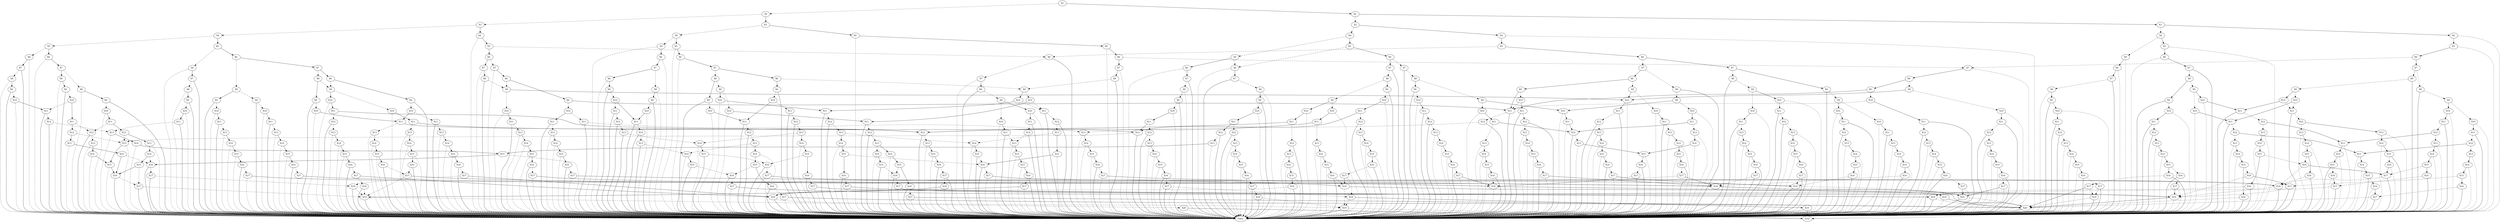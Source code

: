 digraph{140558040141152[label=X1]140558040141584[label="X2"]
140558040141152 -> 140558040141584[style=dashed label="" fontcolor = gray]
140557413823056[label="X3"]
140558040141584 -> 140557413823056[style=dashed label="" fontcolor = gray]
140557413825024[label="X4"]
140557413823056 -> 140557413825024[style=dashed label="" fontcolor = gray]
140557413818928[label="X5"]
140557413825024 -> 140557413818928[style=dashed label="" fontcolor = gray]
140557413817824[label="X6"]
140557413818928 -> 140557413817824[style=dashed label="" fontcolor = gray]
140557492936112[label="False"]
140557413817824 -> 140557492936112[style=dashed label="" fontcolor = gray]
140558027294656[label="X7 "]
140557413817824 -> 140558027294656 [label="" fontcolor = gray]
140558027305456[label="X8"]
140558027294656 -> 140558027305456[style=dashed label="" fontcolor = gray]
140557492936112[label="False"]
140558027305456 -> 140557492936112[style=dashed label="" fontcolor = gray]
140557453151248[label="X9 "]
140558027305456 -> 140557453151248 [label="" fontcolor = gray]
140557463627680[label="X10"]
140557453151248 -> 140557463627680[style=dashed label="" fontcolor = gray]
140557492936112[label="False"]
140557463627680 -> 140557492936112[style=dashed label="" fontcolor = gray]
140557463633104[label="X11 "]
140557463627680 -> 140557463633104 [label="" fontcolor = gray]
140557463630128[label="X12"]
140557463633104 -> 140557463630128[style=dashed label="" fontcolor = gray]
140558032351248[label="X13"]
140557463630128 -> 140558032351248[style=dashed label="" fontcolor = gray]
140557492936112[label="False"]
140558032351248 -> 140557492936112[style=dashed label="" fontcolor = gray]
140558032351440[label="X14 "]
140558032351248 -> 140558032351440 [label="" fontcolor = gray]
140557492936112[label="False"]
140558032351440 -> 140557492936112[style=dashed label="" fontcolor = gray]
140557306024800[label="X15 "]
140558032351440 -> 140557306024800 [label="" fontcolor = gray]
140557492936112[label="False"]
140557306024800 -> 140557492936112[style=dashed label="" fontcolor = gray]
140557306020288[label="X16 "]
140557306024800 -> 140557306020288 [label="" fontcolor = gray]
140557306032192[label="X17"]
140557306020288 -> 140557306032192[style=dashed label="" fontcolor = gray]
140557306021488[label="X18"]
140557306032192 -> 140557306021488[style=dashed label="" fontcolor = gray]
140557306031040[label="X19"]
140557306021488 -> 140557306031040[style=dashed label="" fontcolor = gray]
140557306027152[label="X20"]
140557306031040 -> 140557306027152[style=dashed label="" fontcolor = gray]
140557492936112[label="False"]
140557306027152 -> 140557492936112[style=dashed label="" fontcolor = gray]
140558035720352[label="True "]
140557306027152 -> 140558035720352 [label="" fontcolor = gray]
140557492936112[label="False "]
140557306031040 -> 140557492936112 [label="" fontcolor = gray]
140557492936112[label="False "]
140557306021488 -> 140557492936112 [label="" fontcolor = gray]
140557492936112[label="False "]
140557306032192 -> 140557492936112 [label="" fontcolor = gray]
140557492936112[label="False "]
140557306020288 -> 140557492936112 [label="" fontcolor = gray]
140557492936112[label="False "]
140557463630128 -> 140557492936112 [label="" fontcolor = gray]
140557492936112[label="False "]
140557463633104 -> 140557492936112 [label="" fontcolor = gray]
140557492936112[label="False "]
140557453151248 -> 140557492936112 [label="" fontcolor = gray]
140557492936112[label="False "]
140558027294656 -> 140557492936112 [label="" fontcolor = gray]
140558027299120[label="X6 "]
140557413818928 -> 140558027299120 [label="" fontcolor = gray]
140557492936112[label="False"]
140558027299120 -> 140557492936112[style=dashed label="" fontcolor = gray]
140558027294704[label="X7 "]
140558027299120 -> 140558027294704 [label="" fontcolor = gray]
140557463631664[label="X8"]
140558027294704 -> 140557463631664[style=dashed label="" fontcolor = gray]
140557492936112[label="False"]
140557463631664 -> 140557492936112[style=dashed label="" fontcolor = gray]
140558032349664[label="X9 "]
140557463631664 -> 140558032349664 [label="" fontcolor = gray]
140557306020384[label="X10"]
140558032349664 -> 140557306020384[style=dashed label="" fontcolor = gray]
140557492936112[label="False"]
140557306020384 -> 140557492936112[style=dashed label="" fontcolor = gray]
140557306030416[label="X11 "]
140557306020384 -> 140557306030416 [label="" fontcolor = gray]
140557306028880[label="X12"]
140557306030416 -> 140557306028880[style=dashed label="" fontcolor = gray]
140557304207088[label="X13"]
140557306028880 -> 140557304207088[style=dashed label="" fontcolor = gray]
140557492936112[label="False"]
140557304207088 -> 140557492936112[style=dashed label="" fontcolor = gray]
140557304212464[label="X14 "]
140557304207088 -> 140557304212464 [label="" fontcolor = gray]
140557492936112[label="False"]
140557304212464 -> 140557492936112[style=dashed label="" fontcolor = gray]
140557304214816[label="X15 "]
140557304212464 -> 140557304214816 [label="" fontcolor = gray]
140557492936112[label="False"]
140557304214816 -> 140557492936112[style=dashed label="" fontcolor = gray]
140557304216448[label="X16 "]
140557304214816 -> 140557304216448 [label="" fontcolor = gray]
140557304207616[label="X17"]
140557304216448 -> 140557304207616[style=dashed label="" fontcolor = gray]
140557306031040[label="X19"]
140557304207616 -> 140557306031040[style=dashed label="" fontcolor = gray]
140557492936112[label="False "]
140557304207616 -> 140557492936112 [label="" fontcolor = gray]
140557492936112[label="False "]
140557304216448 -> 140557492936112 [label="" fontcolor = gray]
140557492936112[label="False "]
140557306028880 -> 140557492936112 [label="" fontcolor = gray]
140557306035264[label="X12 "]
140557306030416 -> 140557306035264 [label="" fontcolor = gray]
140557304202336[label="X13"]
140557306035264 -> 140557304202336[style=dashed label="" fontcolor = gray]
140557492936112[label="False"]
140557304202336 -> 140557492936112[style=dashed label="" fontcolor = gray]
140557304214816[label="X15 "]
140557304202336 -> 140557304214816 [label="" fontcolor = gray]
140557304208624[label="X13 "]
140557306035264 -> 140557304208624 [label="" fontcolor = gray]
140557492936112[label="False"]
140557304208624 -> 140557492936112[style=dashed label="" fontcolor = gray]
140557304202624[label="X14 "]
140557304208624 -> 140557304202624 [label="" fontcolor = gray]
140557306020288[label="X16"]
140557304202624 -> 140557306020288[style=dashed label="" fontcolor = gray]
140557304201568[label="X15 "]
140557304202624 -> 140557304201568 [label="" fontcolor = gray]
140557304207616[label="X17"]
140557304201568 -> 140557304207616[style=dashed label="" fontcolor = gray]
140557304216448[label="X16 "]
140557304201568 -> 140557304216448 [label="" fontcolor = gray]
140557492936112[label="False "]
140558032349664 -> 140557492936112 [label="" fontcolor = gray]
140557463624800[label="X8 "]
140558027294704 -> 140557463624800 [label="" fontcolor = gray]
140557492936112[label="False"]
140557463624800 -> 140557492936112[style=dashed label="" fontcolor = gray]
140557306035552[label="X9 "]
140557463624800 -> 140557306035552 [label="" fontcolor = gray]
140557306032624[label="X10"]
140557306035552 -> 140557306032624[style=dashed label="" fontcolor = gray]
140557463633104[label="X11"]
140557306032624 -> 140557463633104[style=dashed label="" fontcolor = gray]
140557304203536[label="X11 "]
140557306032624 -> 140557304203536 [label="" fontcolor = gray]
140557306028880[label="X12"]
140557304203536 -> 140557306028880[style=dashed label="" fontcolor = gray]
140557325650096[label="X12 "]
140557304203536 -> 140557325650096 [label="" fontcolor = gray]
140557304202336[label="X13"]
140557325650096 -> 140557304202336[style=dashed label="" fontcolor = gray]
140557304206704[label="X13 "]
140557325650096 -> 140557304206704 [label="" fontcolor = gray]
140557492936112[label="False"]
140557304206704 -> 140557492936112[style=dashed label="" fontcolor = gray]
140557659720480[label="X14 "]
140557304206704 -> 140557659720480 [label="" fontcolor = gray]
140557306020288[label="X16"]
140557659720480 -> 140557306020288[style=dashed label="" fontcolor = gray]
140557304216448[label="X16 "]
140557659720480 -> 140557304216448 [label="" fontcolor = gray]
140557492936112[label="False "]
140557306035552 -> 140557492936112 [label="" fontcolor = gray]
140557413824016[label="X5 "]
140557413825024 -> 140557413824016 [label="" fontcolor = gray]
140558027306944[label="X6"]
140557413824016 -> 140558027306944[style=dashed label="" fontcolor = gray]
140557492936112[label="False"]
140558027306944 -> 140557492936112[style=dashed label="" fontcolor = gray]
140558032354944[label="X7 "]
140558027306944 -> 140558032354944 [label="" fontcolor = gray]
140557306031568[label="X8"]
140558032354944 -> 140557306031568[style=dashed label="" fontcolor = gray]
140557492936112[label="False"]
140557306031568 -> 140557492936112[style=dashed label="" fontcolor = gray]
140557304209392[label="X9 "]
140557306031568 -> 140557304209392 [label="" fontcolor = gray]
140557659726576[label="X10"]
140557304209392 -> 140557659726576[style=dashed label="" fontcolor = gray]
140557492936112[label="False"]
140557659726576 -> 140557492936112[style=dashed label="" fontcolor = gray]
140557659724704[label="X11 "]
140557659726576 -> 140557659724704 [label="" fontcolor = gray]
140558032351248[label="X13"]
140557659724704 -> 140558032351248[style=dashed label="" fontcolor = gray]
140557492936112[label="False "]
140557659724704 -> 140557492936112 [label="" fontcolor = gray]
140557492936112[label="False "]
140557304209392 -> 140557492936112 [label="" fontcolor = gray]
140557492936112[label="False "]
140558032354944 -> 140557492936112 [label="" fontcolor = gray]
140558027301040[label="X6 "]
140557413824016 -> 140558027301040 [label="" fontcolor = gray]
140557306033776[label="X8"]
140558027301040 -> 140557306033776[style=dashed label="" fontcolor = gray]
140557304204736[label="X9"]
140557306033776 -> 140557304204736[style=dashed label="" fontcolor = gray]
140557659721440[label="X10"]
140557304204736 -> 140557659721440[style=dashed label="" fontcolor = gray]
140557492936112[label="False"]
140557659721440 -> 140557492936112[style=dashed label="" fontcolor = gray]
140557659721008[label="X11 "]
140557659721440 -> 140557659721008 [label="" fontcolor = gray]
140557659721104[label="X13"]
140557659721008 -> 140557659721104[style=dashed label="" fontcolor = gray]
140557492936112[label="False"]
140557659721104 -> 140557492936112[style=dashed label="" fontcolor = gray]
140557659730128[label="X14 "]
140557659721104 -> 140557659730128 [label="" fontcolor = gray]
140557492936112[label="False"]
140557659730128 -> 140557492936112[style=dashed label="" fontcolor = gray]
140557659721920[label="X15 "]
140557659730128 -> 140557659721920 [label="" fontcolor = gray]
140557492936112[label="False"]
140557659721920 -> 140557492936112[style=dashed label="" fontcolor = gray]
140557659725760[label="X16 "]
140557659721920 -> 140557659725760 [label="" fontcolor = gray]
140557659728688[label="X17"]
140557659725760 -> 140557659728688[style=dashed label="" fontcolor = gray]
140557492936112[label="False"]
140557659728688 -> 140557492936112[style=dashed label="" fontcolor = gray]
140557659720672[label="X18 "]
140557659728688 -> 140557659720672 [label="" fontcolor = gray]
140557492936112[label="False"]
140557659720672 -> 140557492936112[style=dashed label="" fontcolor = gray]
140557659728256[label="X19 "]
140557659720672 -> 140557659728256 [label="" fontcolor = gray]
140557492936112[label="False"]
140557659728256 -> 140557492936112[style=dashed label="" fontcolor = gray]
140557659729456[label="X20 "]
140557659728256 -> 140557659729456 [label="" fontcolor = gray]
140558035720352[label="True"]
140557659729456 -> 140558035720352[style=dashed label="" fontcolor = gray]
140557492936112[label="False "]
140557659729456 -> 140557492936112 [label="" fontcolor = gray]
140557492936112[label="False "]
140557659725760 -> 140557492936112 [label="" fontcolor = gray]
140557492936112[label="False "]
140557659721008 -> 140557492936112 [label="" fontcolor = gray]
140557492936112[label="False "]
140557304204736 -> 140557492936112 [label="" fontcolor = gray]
140557659723936[label="X9 "]
140557306033776 -> 140557659723936 [label="" fontcolor = gray]
140557659729984[label="X10"]
140557659723936 -> 140557659729984[style=dashed label="" fontcolor = gray]
140557492936112[label="False"]
140557659729984 -> 140557492936112[style=dashed label="" fontcolor = gray]
140557659732048[label="X11 "]
140557659729984 -> 140557659732048 [label="" fontcolor = gray]
140557659733440[label="X13"]
140557659732048 -> 140557659733440[style=dashed label="" fontcolor = gray]
140557492936112[label="False"]
140557659733440 -> 140557492936112[style=dashed label="" fontcolor = gray]
140557659728592[label="X14 "]
140557659733440 -> 140557659728592 [label="" fontcolor = gray]
140557492936112[label="False"]
140557659728592 -> 140557492936112[style=dashed label="" fontcolor = gray]
140557659732576[label="X15 "]
140557659728592 -> 140557659732576 [label="" fontcolor = gray]
140557492936112[label="False"]
140557659732576 -> 140557492936112[style=dashed label="" fontcolor = gray]
140557659730320[label="X16 "]
140557659732576 -> 140557659730320 [label="" fontcolor = gray]
140557659722736[label="X17"]
140557659730320 -> 140557659722736[style=dashed label="" fontcolor = gray]
140557492936112[label="False"]
140557659722736 -> 140557492936112[style=dashed label="" fontcolor = gray]
140557659720672[label="X18 "]
140557659722736 -> 140557659720672 [label="" fontcolor = gray]
140557492936112[label="False "]
140557659730320 -> 140557492936112 [label="" fontcolor = gray]
140557492936112[label="False "]
140557659732048 -> 140557492936112 [label="" fontcolor = gray]
140557492936112[label="False "]
140557659723936 -> 140557492936112 [label="" fontcolor = gray]
140557334971104[label="X7 "]
140558027301040 -> 140557334971104 [label="" fontcolor = gray]
140557659728304[label="X8"]
140557334971104 -> 140557659728304[style=dashed label="" fontcolor = gray]
140557659732240[label="X9"]
140557659728304 -> 140557659732240[style=dashed label="" fontcolor = gray]
140557659719904[label="X10"]
140557659732240 -> 140557659719904[style=dashed label="" fontcolor = gray]
140557492936112[label="False"]
140557659719904 -> 140557492936112[style=dashed label="" fontcolor = gray]
140557659725424[label="X11 "]
140557659719904 -> 140557659725424 [label="" fontcolor = gray]
140557659730992[label="X13"]
140557659725424 -> 140557659730992[style=dashed label="" fontcolor = gray]
140557492936112[label="False"]
140557659730992 -> 140557492936112[style=dashed label="" fontcolor = gray]
140557659721200[label="X14 "]
140557659730992 -> 140557659721200 [label="" fontcolor = gray]
140557492936112[label="False"]
140557659721200 -> 140557492936112[style=dashed label="" fontcolor = gray]
140557659723216[label="X15 "]
140557659721200 -> 140557659723216 [label="" fontcolor = gray]
140557492936112[label="False"]
140557659723216 -> 140557492936112[style=dashed label="" fontcolor = gray]
140557659723648[label="X16 "]
140557659723216 -> 140557659723648 [label="" fontcolor = gray]
140557659726096[label="X17"]
140557659723648 -> 140557659726096[style=dashed label="" fontcolor = gray]
140557306031040[label="X19"]
140557659726096 -> 140557306031040[style=dashed label="" fontcolor = gray]
140557659729552[label="X18 "]
140557659726096 -> 140557659729552 [label="" fontcolor = gray]
140557659725184[label="X19"]
140557659729552 -> 140557659725184[style=dashed label="" fontcolor = gray]
140558035720352[label="True"]
140557659725184 -> 140558035720352[style=dashed label="" fontcolor = gray]
140557492936112[label="False "]
140557659725184 -> 140557492936112 [label="" fontcolor = gray]
140557659728544[label="X19 "]
140557659729552 -> 140557659728544 [label="" fontcolor = gray]
140558035720352[label="True"]
140557659728544 -> 140558035720352[style=dashed label="" fontcolor = gray]
140557659729456[label="X20 "]
140557659728544 -> 140557659729456 [label="" fontcolor = gray]
140557492936112[label="False "]
140557659723648 -> 140557492936112 [label="" fontcolor = gray]
140557659717696[label="X12 "]
140557659725424 -> 140557659717696 [label="" fontcolor = gray]
140557659722304[label="X13"]
140557659717696 -> 140557659722304[style=dashed label="" fontcolor = gray]
140557492936112[label="False"]
140557659722304 -> 140557492936112[style=dashed label="" fontcolor = gray]
140557659725328[label="X15 "]
140557659722304 -> 140557659725328 [label="" fontcolor = gray]
140557492936112[label="False"]
140557659725328 -> 140557492936112[style=dashed label="" fontcolor = gray]
140557659731472[label="X16 "]
140557659725328 -> 140557659731472 [label="" fontcolor = gray]
140557659723552[label="X17"]
140557659731472 -> 140557659723552[style=dashed label="" fontcolor = gray]
140557659726768[label="X18"]
140557659723552 -> 140557659726768[style=dashed label="" fontcolor = gray]
140557492936112[label="False"]
140557659726768 -> 140557492936112[style=dashed label="" fontcolor = gray]
140557306031040[label="X19 "]
140557659726768 -> 140557306031040 [label="" fontcolor = gray]
140557492936112[label="False "]
140557659723552 -> 140557492936112 [label="" fontcolor = gray]
140557492936112[label="False "]
140557659731472 -> 140557492936112 [label="" fontcolor = gray]
140557492936112[label="False "]
140557659717696 -> 140557492936112 [label="" fontcolor = gray]
140557659726528[label="X10 "]
140557659732240 -> 140557659726528 [label="" fontcolor = gray]
140557492936112[label="False"]
140557659726528 -> 140557492936112[style=dashed label="" fontcolor = gray]
140557659733152[label="X11 "]
140557659726528 -> 140557659733152 [label="" fontcolor = gray]
140557659718464[label="X12"]
140557659733152 -> 140557659718464[style=dashed label="" fontcolor = gray]
140557659732096[label="X13"]
140557659718464 -> 140557659732096[style=dashed label="" fontcolor = gray]
140557492936112[label="False"]
140557659732096 -> 140557492936112[style=dashed label="" fontcolor = gray]
140557659732624[label="X14 "]
140557659732096 -> 140557659732624 [label="" fontcolor = gray]
140557492936112[label="False"]
140557659732624 -> 140557492936112[style=dashed label="" fontcolor = gray]
140557659718224[label="X15 "]
140557659732624 -> 140557659718224 [label="" fontcolor = gray]
140557492936112[label="False"]
140557659718224 -> 140557492936112[style=dashed label="" fontcolor = gray]
140557659725664[label="X16 "]
140557659718224 -> 140557659725664 [label="" fontcolor = gray]
140557659717792[label="X17"]
140557659725664 -> 140557659717792[style=dashed label="" fontcolor = gray]
140557659732912[label="X18"]
140557659717792 -> 140557659732912[style=dashed label="" fontcolor = gray]
140557306031040[label="X19"]
140557659732912 -> 140557306031040[style=dashed label="" fontcolor = gray]
140557492936112[label="False "]
140557659732912 -> 140557492936112 [label="" fontcolor = gray]
140557659731232[label="X18 "]
140557659717792 -> 140557659731232 [label="" fontcolor = gray]
140557659725184[label="X19"]
140557659731232 -> 140557659725184[style=dashed label="" fontcolor = gray]
140557492936112[label="False "]
140557659731232 -> 140557492936112 [label="" fontcolor = gray]
140557492936112[label="False "]
140557659725664 -> 140557492936112 [label="" fontcolor = gray]
140557492936112[label="False "]
140557659718464 -> 140557492936112 [label="" fontcolor = gray]
140557659717696[label="X12 "]
140557659733152 -> 140557659717696 [label="" fontcolor = gray]
140557659732432[label="X9 "]
140557659728304 -> 140557659732432 [label="" fontcolor = gray]
140557659723312[label="X10"]
140557659732432 -> 140557659723312[style=dashed label="" fontcolor = gray]
140557492936112[label="False"]
140557659723312 -> 140557492936112[style=dashed label="" fontcolor = gray]
140557659730752[label="X11 "]
140557659723312 -> 140557659730752 [label="" fontcolor = gray]
140557659724128[label="X13"]
140557659730752 -> 140557659724128[style=dashed label="" fontcolor = gray]
140557492936112[label="False"]
140557659724128 -> 140557492936112[style=dashed label="" fontcolor = gray]
140557659719328[label="X14 "]
140557659724128 -> 140557659719328 [label="" fontcolor = gray]
140557492936112[label="False"]
140557659719328 -> 140557492936112[style=dashed label="" fontcolor = gray]
140557659721584[label="X15 "]
140557659719328 -> 140557659721584 [label="" fontcolor = gray]
140557492936112[label="False"]
140557659721584 -> 140557492936112[style=dashed label="" fontcolor = gray]
140557659726000[label="X16 "]
140557659721584 -> 140557659726000 [label="" fontcolor = gray]
140557659726096[label="X17"]
140557659726000 -> 140557659726096[style=dashed label="" fontcolor = gray]
140557492936112[label="False "]
140557659726000 -> 140557492936112 [label="" fontcolor = gray]
140557659725568[label="X12 "]
140557659730752 -> 140557659725568 [label="" fontcolor = gray]
140557304202336[label="X13"]
140557659725568 -> 140557304202336[style=dashed label="" fontcolor = gray]
140557492936112[label="False "]
140557659725568 -> 140557492936112 [label="" fontcolor = gray]
140557492936112[label="False "]
140557659732432 -> 140557492936112 [label="" fontcolor = gray]
140557659726912[label="X8 "]
140557334971104 -> 140557659726912 [label="" fontcolor = gray]
140557659732240[label="X9"]
140557659726912 -> 140557659732240[style=dashed label="" fontcolor = gray]
140557659723504[label="X9 "]
140557659726912 -> 140557659723504 [label="" fontcolor = gray]
140557659729840[label="X10"]
140557659723504 -> 140557659729840[style=dashed label="" fontcolor = gray]
140557659724944[label="X11"]
140557659729840 -> 140557659724944[style=dashed label="" fontcolor = gray]
140557659723120[label="X13"]
140557659724944 -> 140557659723120[style=dashed label="" fontcolor = gray]
140557492936112[label="False"]
140557659723120 -> 140557492936112[style=dashed label="" fontcolor = gray]
140557659722112[label="X14 "]
140557659723120 -> 140557659722112 [label="" fontcolor = gray]
140557492936112[label="False"]
140557659722112 -> 140557492936112[style=dashed label="" fontcolor = gray]
140557402780432[label="X15 "]
140557659722112 -> 140557402780432 [label="" fontcolor = gray]
140557492936112[label="False"]
140557402780432 -> 140557492936112[style=dashed label="" fontcolor = gray]
140557402778032[label="X16 "]
140557402780432 -> 140557402778032 [label="" fontcolor = gray]
140557402780336[label="X17"]
140557402778032 -> 140557402780336[style=dashed label="" fontcolor = gray]
140557306021488[label="X18"]
140557402780336 -> 140557306021488[style=dashed label="" fontcolor = gray]
140557659731232[label="X18 "]
140557402780336 -> 140557659731232 [label="" fontcolor = gray]
140557492936112[label="False "]
140557402778032 -> 140557492936112 [label="" fontcolor = gray]
140557492936112[label="False "]
140557659724944 -> 140557492936112 [label="" fontcolor = gray]
140557659730752[label="X11 "]
140557659729840 -> 140557659730752 [label="" fontcolor = gray]
140557492936112[label="False "]
140557659723504 -> 140557492936112 [label="" fontcolor = gray]
140557413815904[label="X4 "]
140557413823056 -> 140557413815904 [label="" fontcolor = gray]
140557492936112[label="False"]
140557413815904 -> 140557492936112[style=dashed label="" fontcolor = gray]
140558027300896[label="X5 "]
140557413815904 -> 140558027300896 [label="" fontcolor = gray]
140557304201808[label="X6"]
140558027300896 -> 140557304201808[style=dashed label="" fontcolor = gray]
140557659718416[label="X7"]
140557304201808 -> 140557659718416[style=dashed label="" fontcolor = gray]
140557492936112[label="False"]
140557659718416 -> 140557492936112[style=dashed label="" fontcolor = gray]
140557659730272[label="X8 "]
140557659718416 -> 140557659730272 [label="" fontcolor = gray]
140557402781104[label="X9"]
140557659730272 -> 140557402781104[style=dashed label="" fontcolor = gray]
140557402774000[label="X10"]
140557402781104 -> 140557402774000[style=dashed label="" fontcolor = gray]
140557492936112[label="False"]
140557402774000 -> 140557492936112[style=dashed label="" fontcolor = gray]
140557402775632[label="X11 "]
140557402774000 -> 140557402775632 [label="" fontcolor = gray]
140557402777408[label="X13"]
140557402775632 -> 140557402777408[style=dashed label="" fontcolor = gray]
140557492936112[label="False"]
140557402777408 -> 140557492936112[style=dashed label="" fontcolor = gray]
140557402770496[label="X14 "]
140557402777408 -> 140557402770496 [label="" fontcolor = gray]
140557492936112[label="False"]
140557402770496 -> 140557492936112[style=dashed label="" fontcolor = gray]
140557402768432[label="X15 "]
140557402770496 -> 140557402768432 [label="" fontcolor = gray]
140557492936112[label="False"]
140557402768432 -> 140557492936112[style=dashed label="" fontcolor = gray]
140557402773712[label="X16 "]
140557402768432 -> 140557402773712 [label="" fontcolor = gray]
140557402776496[label="X17"]
140557402773712 -> 140557402776496[style=dashed label="" fontcolor = gray]
140557492936112[label="False"]
140557402776496 -> 140557492936112[style=dashed label="" fontcolor = gray]
140557659731232[label="X18 "]
140557402776496 -> 140557659731232 [label="" fontcolor = gray]
140557492936112[label="False "]
140557402773712 -> 140557492936112 [label="" fontcolor = gray]
140557492936112[label="False "]
140557402775632 -> 140557492936112 [label="" fontcolor = gray]
140557402774864[label="X10 "]
140557402781104 -> 140557402774864 [label="" fontcolor = gray]
140557492936112[label="False"]
140557402774864 -> 140557492936112[style=dashed label="" fontcolor = gray]
140557402771360[label="X11 "]
140557402774864 -> 140557402771360 [label="" fontcolor = gray]
140557402782064[label="X12"]
140557402771360 -> 140557402782064[style=dashed label="" fontcolor = gray]
140557402777408[label="X13"]
140557402782064 -> 140557402777408[style=dashed label="" fontcolor = gray]
140557492936112[label="False "]
140557402782064 -> 140557492936112 [label="" fontcolor = gray]
140557492936112[label="False "]
140557402771360 -> 140557492936112 [label="" fontcolor = gray]
140557492936112[label="False "]
140557659730272 -> 140557492936112 [label="" fontcolor = gray]
140557492936112[label="False "]
140557304201808 -> 140557492936112 [label="" fontcolor = gray]
140557659727392[label="X6 "]
140558027300896 -> 140557659727392 [label="" fontcolor = gray]
140557659722352[label="X7"]
140557659727392 -> 140557659722352[style=dashed label="" fontcolor = gray]
140557492936112[label="False"]
140557659722352 -> 140557492936112[style=dashed label="" fontcolor = gray]
140557402775344[label="X8 "]
140557659722352 -> 140557402775344 [label="" fontcolor = gray]
140557402781920[label="X9"]
140557402775344 -> 140557402781920[style=dashed label="" fontcolor = gray]
140557402777984[label="X10"]
140557402781920 -> 140557402777984[style=dashed label="" fontcolor = gray]
140557492936112[label="False"]
140557402777984 -> 140557492936112[style=dashed label="" fontcolor = gray]
140557402779472[label="X11 "]
140557402777984 -> 140557402779472 [label="" fontcolor = gray]
140557402769296[label="X13"]
140557402779472 -> 140557402769296[style=dashed label="" fontcolor = gray]
140557492936112[label="False"]
140557402769296 -> 140557492936112[style=dashed label="" fontcolor = gray]
140557402776256[label="X14 "]
140557402769296 -> 140557402776256 [label="" fontcolor = gray]
140557492936112[label="False"]
140557402776256 -> 140557492936112[style=dashed label="" fontcolor = gray]
140557402773520[label="X15 "]
140557402776256 -> 140557402773520 [label="" fontcolor = gray]
140557492936112[label="False"]
140557402773520 -> 140557492936112[style=dashed label="" fontcolor = gray]
140557402779520[label="X16 "]
140557402773520 -> 140557402779520 [label="" fontcolor = gray]
140557402770736[label="X17"]
140557402779520 -> 140557402770736[style=dashed label="" fontcolor = gray]
140557492936112[label="False"]
140557402770736 -> 140557492936112[style=dashed label="" fontcolor = gray]
140557402776112[label="X18 "]
140557402770736 -> 140557402776112 [label="" fontcolor = gray]
140557402776208[label="X19"]
140557402776112 -> 140557402776208[style=dashed label="" fontcolor = gray]
140557659729456[label="X20"]
140557402776208 -> 140557659729456[style=dashed label="" fontcolor = gray]
140557492936112[label="False "]
140557402776208 -> 140557492936112 [label="" fontcolor = gray]
140557659729456[label="X20 "]
140557402776112 -> 140557659729456 [label="" fontcolor = gray]
140557492936112[label="False "]
140557402779520 -> 140557492936112 [label="" fontcolor = gray]
140557492936112[label="False "]
140557402779472 -> 140557492936112 [label="" fontcolor = gray]
140557402778944[label="X10 "]
140557402781920 -> 140557402778944 [label="" fontcolor = gray]
140557492936112[label="False"]
140557402778944 -> 140557492936112[style=dashed label="" fontcolor = gray]
140557402782976[label="X11 "]
140557402778944 -> 140557402782976 [label="" fontcolor = gray]
140557402774432[label="X12"]
140557402782976 -> 140557402774432[style=dashed label="" fontcolor = gray]
140557402771984[label="X13"]
140557402774432 -> 140557402771984[style=dashed label="" fontcolor = gray]
140557492936112[label="False"]
140557402771984 -> 140557492936112[style=dashed label="" fontcolor = gray]
140557402769872[label="X14 "]
140557402771984 -> 140557402769872 [label="" fontcolor = gray]
140557492936112[label="False"]
140557402769872 -> 140557492936112[style=dashed label="" fontcolor = gray]
140557402771264[label="X15 "]
140557402769872 -> 140557402771264 [label="" fontcolor = gray]
140557492936112[label="False"]
140557402771264 -> 140557492936112[style=dashed label="" fontcolor = gray]
140557402775248[label="X16 "]
140557402771264 -> 140557402775248 [label="" fontcolor = gray]
140557402778320[label="X17"]
140557402775248 -> 140557402778320[style=dashed label="" fontcolor = gray]
140557492936112[label="False"]
140557402778320 -> 140557492936112[style=dashed label="" fontcolor = gray]
140557402776880[label="X18 "]
140557402778320 -> 140557402776880 [label="" fontcolor = gray]
140557402776208[label="X19"]
140557402776880 -> 140557402776208[style=dashed label="" fontcolor = gray]
140557492936112[label="False "]
140557402776880 -> 140557492936112 [label="" fontcolor = gray]
140557492936112[label="False "]
140557402775248 -> 140557492936112 [label="" fontcolor = gray]
140557492936112[label="False "]
140557402774432 -> 140557492936112 [label="" fontcolor = gray]
140557492936112[label="False "]
140557402782976 -> 140557492936112 [label="" fontcolor = gray]
140557402778128[label="X9 "]
140557402775344 -> 140557402778128 [label="" fontcolor = gray]
140557402774144[label="X10"]
140557402778128 -> 140557402774144[style=dashed label="" fontcolor = gray]
140557402781296[label="X11"]
140557402774144 -> 140557402781296[style=dashed label="" fontcolor = gray]
140557402771120[label="X13"]
140557402781296 -> 140557402771120[style=dashed label="" fontcolor = gray]
140557492936112[label="False"]
140557402771120 -> 140557492936112[style=dashed label="" fontcolor = gray]
140557402774096[label="X14 "]
140557402771120 -> 140557402774096 [label="" fontcolor = gray]
140557492936112[label="False"]
140557402774096 -> 140557492936112[style=dashed label="" fontcolor = gray]
140557402770160[label="X15 "]
140557402774096 -> 140557402770160 [label="" fontcolor = gray]
140557492936112[label="False"]
140557402770160 -> 140557492936112[style=dashed label="" fontcolor = gray]
140557402780672[label="X16 "]
140557402770160 -> 140557402780672 [label="" fontcolor = gray]
140557402780576[label="X17"]
140557402780672 -> 140557402780576[style=dashed label="" fontcolor = gray]
140557492936112[label="False"]
140557402780576 -> 140557492936112[style=dashed label="" fontcolor = gray]
140557402776880[label="X18 "]
140557402780576 -> 140557402776880 [label="" fontcolor = gray]
140557492936112[label="False "]
140557402780672 -> 140557492936112 [label="" fontcolor = gray]
140557492936112[label="False "]
140557402781296 -> 140557492936112 [label="" fontcolor = gray]
140557402779856[label="X11 "]
140557402774144 -> 140557402779856 [label="" fontcolor = gray]
140557402769056[label="X13"]
140557402779856 -> 140557402769056[style=dashed label="" fontcolor = gray]
140557492936112[label="False"]
140557402769056 -> 140557492936112[style=dashed label="" fontcolor = gray]
140557402767568[label="X14 "]
140557402769056 -> 140557402767568 [label="" fontcolor = gray]
140557492936112[label="False"]
140557402767568 -> 140557492936112[style=dashed label="" fontcolor = gray]
140557402782832[label="X15 "]
140557402767568 -> 140557402782832 [label="" fontcolor = gray]
140557492936112[label="False"]
140557402782832 -> 140557492936112[style=dashed label="" fontcolor = gray]
140557402783216[label="X16 "]
140557402782832 -> 140557402783216 [label="" fontcolor = gray]
140557402773664[label="X17"]
140557402783216 -> 140557402773664[style=dashed label="" fontcolor = gray]
140557492936112[label="False"]
140557402773664 -> 140557492936112[style=dashed label="" fontcolor = gray]
140557402776112[label="X18 "]
140557402773664 -> 140557402776112 [label="" fontcolor = gray]
140557492936112[label="False "]
140557402783216 -> 140557492936112 [label="" fontcolor = gray]
140557492936112[label="False "]
140557402779856 -> 140557492936112 [label="" fontcolor = gray]
140557402772512[label="X11 "]
140557402778128 -> 140557402772512 [label="" fontcolor = gray]
140557402781680[label="X12"]
140557402772512 -> 140557402781680[style=dashed label="" fontcolor = gray]
140557402771120[label="X13"]
140557402781680 -> 140557402771120[style=dashed label="" fontcolor = gray]
140557492936112[label="False "]
140557402781680 -> 140557492936112 [label="" fontcolor = gray]
140557492936112[label="False "]
140557402772512 -> 140557492936112 [label="" fontcolor = gray]
140557659717936[label="X7 "]
140557659727392 -> 140557659717936 [label="" fontcolor = gray]
140557492936112[label="False"]
140557659717936 -> 140557492936112[style=dashed label="" fontcolor = gray]
140557402781152[label="X8 "]
140557659717936 -> 140557402781152 [label="" fontcolor = gray]
140557402781920[label="X9"]
140557402781152 -> 140557402781920[style=dashed label="" fontcolor = gray]
140557492936112[label="False "]
140557402781152 -> 140557492936112 [label="" fontcolor = gray]
140557413821376[label="X3 "]
140558040141584 -> 140557413821376 [label="" fontcolor = gray]
140557413824832[label="X4"]
140557413821376 -> 140557413824832[style=dashed label="" fontcolor = gray]
140557304215920[label="X5"]
140557413824832 -> 140557304215920[style=dashed label="" fontcolor = gray]
140557492936112[label="False"]
140557304215920 -> 140557492936112[style=dashed label="" fontcolor = gray]
140557402774672[label="X6 "]
140557304215920 -> 140557402774672 [label="" fontcolor = gray]
140557492936112[label="False"]
140557402774672 -> 140557492936112[style=dashed label="" fontcolor = gray]
140557402770304[label="X7 "]
140557402774672 -> 140557402770304 [label="" fontcolor = gray]
140557402772800[label="X8"]
140557402770304 -> 140557402772800[style=dashed label="" fontcolor = gray]
140557492936112[label="False"]
140557402772800 -> 140557492936112[style=dashed label="" fontcolor = gray]
140557402770352[label="X9 "]
140557402772800 -> 140557402770352 [label="" fontcolor = gray]
140557402777552[label="X10"]
140557402770352 -> 140557402777552[style=dashed label="" fontcolor = gray]
140557492936112[label="False"]
140557402777552 -> 140557492936112[style=dashed label="" fontcolor = gray]
140557402771840[label="X11 "]
140557402777552 -> 140557402771840 [label="" fontcolor = gray]
140557402776160[label="X12"]
140557402771840 -> 140557402776160[style=dashed label="" fontcolor = gray]
140557402772560[label="X13"]
140557402776160 -> 140557402772560[style=dashed label="" fontcolor = gray]
140557402783312[label="X14"]
140557402772560 -> 140557402783312[style=dashed label="" fontcolor = gray]
140557492936112[label="False"]
140557402783312 -> 140557492936112[style=dashed label="" fontcolor = gray]
140557402772464[label="X15 "]
140557402783312 -> 140557402772464 [label="" fontcolor = gray]
140557402769248[label="X16"]
140557402772464 -> 140557402769248[style=dashed label="" fontcolor = gray]
140557402775536[label="X17"]
140557402769248 -> 140557402775536[style=dashed label="" fontcolor = gray]
140557492936112[label="False"]
140557402775536 -> 140557492936112[style=dashed label="" fontcolor = gray]
140557659728256[label="X19 "]
140557402775536 -> 140557659728256 [label="" fontcolor = gray]
140557492936112[label="False "]
140557402769248 -> 140557492936112 [label="" fontcolor = gray]
140557492936112[label="False "]
140557402772464 -> 140557492936112 [label="" fontcolor = gray]
140557492936112[label="False "]
140557402772560 -> 140557492936112 [label="" fontcolor = gray]
140557492936112[label="False "]
140557402776160 -> 140557492936112 [label="" fontcolor = gray]
140557492936112[label="False "]
140557402771840 -> 140557492936112 [label="" fontcolor = gray]
140557492936112[label="False "]
140557402770352 -> 140557492936112 [label="" fontcolor = gray]
140557402779568[label="X8 "]
140557402770304 -> 140557402779568 [label="" fontcolor = gray]
140557492936112[label="False"]
140557402779568 -> 140557492936112[style=dashed label="" fontcolor = gray]
140557402769536[label="X9 "]
140557402779568 -> 140557402769536 [label="" fontcolor = gray]
140557402781968[label="X10"]
140557402769536 -> 140557402781968[style=dashed label="" fontcolor = gray]
140557402771456[label="X11"]
140557402781968 -> 140557402771456[style=dashed label="" fontcolor = gray]
140557402777312[label="X12"]
140557402771456 -> 140557402777312[style=dashed label="" fontcolor = gray]
140557402769728[label="X13"]
140557402777312 -> 140557402769728[style=dashed label="" fontcolor = gray]
140557402779088[label="X14"]
140557402769728 -> 140557402779088[style=dashed label="" fontcolor = gray]
140557492936112[label="False"]
140557402779088 -> 140557492936112[style=dashed label="" fontcolor = gray]
140557402783168[label="X15 "]
140557402779088 -> 140557402783168 [label="" fontcolor = gray]
140557402779280[label="X16"]
140557402783168 -> 140557402779280[style=dashed label="" fontcolor = gray]
140557402772704[label="X17"]
140557402779280 -> 140557402772704[style=dashed label="" fontcolor = gray]
140557492936112[label="False"]
140557402772704 -> 140557492936112[style=dashed label="" fontcolor = gray]
140557658066128[label="X18 "]
140557402772704 -> 140557658066128 [label="" fontcolor = gray]
140557659728256[label="X19"]
140557658066128 -> 140557659728256[style=dashed label="" fontcolor = gray]
140557492936112[label="False "]
140557658066128 -> 140557492936112 [label="" fontcolor = gray]
140557492936112[label="False "]
140557402779280 -> 140557492936112 [label="" fontcolor = gray]
140557492936112[label="False "]
140557402783168 -> 140557492936112 [label="" fontcolor = gray]
140557492936112[label="False "]
140557402769728 -> 140557492936112 [label="" fontcolor = gray]
140557492936112[label="False "]
140557402777312 -> 140557492936112 [label="" fontcolor = gray]
140557492936112[label="False "]
140557402771456 -> 140557492936112 [label="" fontcolor = gray]
140557402771840[label="X11 "]
140557402781968 -> 140557402771840 [label="" fontcolor = gray]
140557492936112[label="False "]
140557402769536 -> 140557492936112 [label="" fontcolor = gray]
140557659719616[label="X5 "]
140557413824832 -> 140557659719616 [label="" fontcolor = gray]
140557492936112[label="False"]
140557659719616 -> 140557492936112[style=dashed label="" fontcolor = gray]
140557402782880[label="X6 "]
140557659719616 -> 140557402782880 [label="" fontcolor = gray]
140557492936112[label="False"]
140557402782880 -> 140557492936112[style=dashed label="" fontcolor = gray]
140557402771648[label="X7 "]
140557402782880 -> 140557402771648 [label="" fontcolor = gray]
140557402775104[label="X8"]
140557402771648 -> 140557402775104[style=dashed label="" fontcolor = gray]
140557304201520[label="X9"]
140557402775104 -> 140557304201520[style=dashed label="" fontcolor = gray]
140557304204400[label="X10"]
140557304201520 -> 140557304204400[style=dashed label="" fontcolor = gray]
140557492936112[label="False"]
140557304204400 -> 140557492936112[style=dashed label="" fontcolor = gray]
140557304204544[label="X11 "]
140557304204400 -> 140557304204544 [label="" fontcolor = gray]
140557304206752[label="X12"]
140557304204544 -> 140557304206752[style=dashed label="" fontcolor = gray]
140557304212800[label="X13"]
140557304206752 -> 140557304212800[style=dashed label="" fontcolor = gray]
140557304216880[label="X14"]
140557304212800 -> 140557304216880[style=dashed label="" fontcolor = gray]
140557492936112[label="False"]
140557304216880 -> 140557492936112[style=dashed label="" fontcolor = gray]
140557304217216[label="X15 "]
140557304216880 -> 140557304217216 [label="" fontcolor = gray]
140557304207184[label="X16"]
140557304217216 -> 140557304207184[style=dashed label="" fontcolor = gray]
140557304216736[label="X17"]
140557304207184 -> 140557304216736[style=dashed label="" fontcolor = gray]
140557492936112[label="False"]
140557304216736 -> 140557492936112[style=dashed label="" fontcolor = gray]
140557659728256[label="X19 "]
140557304216736 -> 140557659728256 [label="" fontcolor = gray]
140557492936112[label="False "]
140557304207184 -> 140557492936112 [label="" fontcolor = gray]
140557492936112[label="False "]
140557304217216 -> 140557492936112 [label="" fontcolor = gray]
140557304205696[label="X14 "]
140557304212800 -> 140557304205696 [label="" fontcolor = gray]
140557492936112[label="False"]
140557304205696 -> 140557492936112[style=dashed label="" fontcolor = gray]
140557304206992[label="X15 "]
140557304205696 -> 140557304206992 [label="" fontcolor = gray]
140557304207184[label="X16"]
140557304206992 -> 140557304207184[style=dashed label="" fontcolor = gray]
140557304213088[label="X16 "]
140557304206992 -> 140557304213088 [label="" fontcolor = gray]
140557304204208[label="X17"]
140557304213088 -> 140557304204208[style=dashed label="" fontcolor = gray]
140557492936112[label="False"]
140557304204208 -> 140557492936112[style=dashed label="" fontcolor = gray]
140557659729456[label="X20 "]
140557304204208 -> 140557659729456 [label="" fontcolor = gray]
140557492936112[label="False "]
140557304213088 -> 140557492936112 [label="" fontcolor = gray]
140557492936112[label="False "]
140557304206752 -> 140557492936112 [label="" fontcolor = gray]
140557492936112[label="False "]
140557304204544 -> 140557492936112 [label="" fontcolor = gray]
140557304214192[label="X10 "]
140557304201520 -> 140557304214192 [label="" fontcolor = gray]
140557492936112[label="False"]
140557304214192 -> 140557492936112[style=dashed label="" fontcolor = gray]
140557304214864[label="X11 "]
140557304214192 -> 140557304214864 [label="" fontcolor = gray]
140557304215728[label="X12"]
140557304214864 -> 140557304215728[style=dashed label="" fontcolor = gray]
140557304204064[label="X13"]
140557304215728 -> 140557304204064[style=dashed label="" fontcolor = gray]
140557304203152[label="X14"]
140557304204064 -> 140557304203152[style=dashed label="" fontcolor = gray]
140557492936112[label="False"]
140557304203152 -> 140557492936112[style=dashed label="" fontcolor = gray]
140557304202816[label="X15 "]
140557304203152 -> 140557304202816 [label="" fontcolor = gray]
140557304210208[label="X16"]
140557304202816 -> 140557304210208[style=dashed label="" fontcolor = gray]
140557304202240[label="X17"]
140557304210208 -> 140557304202240[style=dashed label="" fontcolor = gray]
140557492936112[label="False"]
140557304202240 -> 140557492936112[style=dashed label="" fontcolor = gray]
140557658066128[label="X18 "]
140557304202240 -> 140557658066128 [label="" fontcolor = gray]
140557492936112[label="False "]
140557304210208 -> 140557492936112 [label="" fontcolor = gray]
140557492936112[label="False "]
140557304202816 -> 140557492936112 [label="" fontcolor = gray]
140557304206128[label="X14 "]
140557304204064 -> 140557304206128 [label="" fontcolor = gray]
140557492936112[label="False"]
140557304206128 -> 140557492936112[style=dashed label="" fontcolor = gray]
140557304204448[label="X15 "]
140557304206128 -> 140557304204448 [label="" fontcolor = gray]
140557304210208[label="X16"]
140557304204448 -> 140557304210208[style=dashed label="" fontcolor = gray]
140557304204256[label="X16 "]
140557304204448 -> 140557304204256 [label="" fontcolor = gray]
140557304213184[label="X17"]
140557304204256 -> 140557304213184[style=dashed label="" fontcolor = gray]
140557492936112[label="False"]
140557304213184 -> 140557492936112[style=dashed label="" fontcolor = gray]
140557304202720[label="X18 "]
140557304213184 -> 140557304202720 [label="" fontcolor = gray]
140557659729456[label="X20"]
140557304202720 -> 140557659729456[style=dashed label="" fontcolor = gray]
140557492936112[label="False "]
140557304202720 -> 140557492936112 [label="" fontcolor = gray]
140557492936112[label="False "]
140557304204256 -> 140557492936112 [label="" fontcolor = gray]
140557492936112[label="False "]
140557304215728 -> 140557492936112 [label="" fontcolor = gray]
140557492936112[label="False "]
140557304214864 -> 140557492936112 [label="" fontcolor = gray]
140557304210160[label="X9 "]
140557402775104 -> 140557304210160 [label="" fontcolor = gray]
140557304215584[label="X10"]
140557304210160 -> 140557304215584[style=dashed label="" fontcolor = gray]
140557492936112[label="False"]
140557304215584 -> 140557492936112[style=dashed label="" fontcolor = gray]
140557304213808[label="X11 "]
140557304215584 -> 140557304213808 [label="" fontcolor = gray]
140557304211792[label="X12"]
140557304213808 -> 140557304211792[style=dashed label="" fontcolor = gray]
140557304216304[label="X13"]
140557304211792 -> 140557304216304[style=dashed label="" fontcolor = gray]
140557402783312[label="X14"]
140557304216304 -> 140557402783312[style=dashed label="" fontcolor = gray]
140557304206944[label="X14 "]
140557304216304 -> 140557304206944 [label="" fontcolor = gray]
140557492936112[label="False"]
140557304206944 -> 140557492936112[style=dashed label="" fontcolor = gray]
140557304204352[label="X15 "]
140557304206944 -> 140557304204352 [label="" fontcolor = gray]
140557402769248[label="X16"]
140557304204352 -> 140557402769248[style=dashed label="" fontcolor = gray]
140557304216016[label="X16 "]
140557304204352 -> 140557304216016 [label="" fontcolor = gray]
140557304210592[label="X17"]
140557304216016 -> 140557304210592[style=dashed label="" fontcolor = gray]
140557492936112[label="False"]
140557304210592 -> 140557492936112[style=dashed label="" fontcolor = gray]
140557659729456[label="X20 "]
140557304210592 -> 140557659729456 [label="" fontcolor = gray]
140557492936112[label="False "]
140557304216016 -> 140557492936112 [label="" fontcolor = gray]
140557492936112[label="False "]
140557304211792 -> 140557492936112 [label="" fontcolor = gray]
140557492936112[label="False "]
140557304213808 -> 140557492936112 [label="" fontcolor = gray]
140557492936112[label="False "]
140557304210160 -> 140557492936112 [label="" fontcolor = gray]
140557402770016[label="X8 "]
140557402771648 -> 140557402770016 [label="" fontcolor = gray]
140557304213712[label="X9"]
140557402770016 -> 140557304213712[style=dashed label="" fontcolor = gray]
140557304208096[label="X10"]
140557304213712 -> 140557304208096[style=dashed label="" fontcolor = gray]
140557304203104[label="X11"]
140557304208096 -> 140557304203104[style=dashed label="" fontcolor = gray]
140557304210256[label="X12"]
140557304203104 -> 140557304210256[style=dashed label="" fontcolor = gray]
140557304207520[label="X13"]
140557304210256 -> 140557304207520[style=dashed label="" fontcolor = gray]
140557304203152[label="X14"]
140557304207520 -> 140557304203152[style=dashed label="" fontcolor = gray]
140557304209008[label="X14 "]
140557304207520 -> 140557304209008 [label="" fontcolor = gray]
140557492936112[label="False"]
140557304209008 -> 140557492936112[style=dashed label="" fontcolor = gray]
140557304210208[label="X16 "]
140557304209008 -> 140557304210208 [label="" fontcolor = gray]
140557492936112[label="False "]
140557304210256 -> 140557492936112 [label="" fontcolor = gray]
140557492936112[label="False "]
140557304203104 -> 140557492936112 [label="" fontcolor = gray]
140557304204544[label="X11 "]
140557304208096 -> 140557304204544 [label="" fontcolor = gray]
140557304213616[label="X10 "]
140557304213712 -> 140557304213616 [label="" fontcolor = gray]
140557304203104[label="X11"]
140557304213616 -> 140557304203104[style=dashed label="" fontcolor = gray]
140557304214864[label="X11 "]
140557304213616 -> 140557304214864 [label="" fontcolor = gray]
140557304212320[label="X9 "]
140557402770016 -> 140557304212320 [label="" fontcolor = gray]
140557304205600[label="X10"]
140557304212320 -> 140557304205600[style=dashed label="" fontcolor = gray]
140557304216256[label="X11"]
140557304205600 -> 140557304216256[style=dashed label="" fontcolor = gray]
140557304212560[label="X12"]
140557304216256 -> 140557304212560[style=dashed label="" fontcolor = gray]
140557304211312[label="X13"]
140557304212560 -> 140557304211312[style=dashed label="" fontcolor = gray]
140557402779088[label="X14"]
140557304211312 -> 140557402779088[style=dashed label="" fontcolor = gray]
140557304203344[label="X14 "]
140557304211312 -> 140557304203344 [label="" fontcolor = gray]
140557492936112[label="False"]
140557304203344 -> 140557492936112[style=dashed label="" fontcolor = gray]
140557304213472[label="X15 "]
140557304203344 -> 140557304213472 [label="" fontcolor = gray]
140557402779280[label="X16"]
140557304213472 -> 140557402779280[style=dashed label="" fontcolor = gray]
140557304216832[label="X16 "]
140557304213472 -> 140557304216832 [label="" fontcolor = gray]
140557304213328[label="X17"]
140557304216832 -> 140557304213328[style=dashed label="" fontcolor = gray]
140557492936112[label="False"]
140557304213328 -> 140557492936112[style=dashed label="" fontcolor = gray]
140557304202720[label="X18 "]
140557304213328 -> 140557304202720 [label="" fontcolor = gray]
140557492936112[label="False "]
140557304216832 -> 140557492936112 [label="" fontcolor = gray]
140557492936112[label="False "]
140557304212560 -> 140557492936112 [label="" fontcolor = gray]
140557492936112[label="False "]
140557304216256 -> 140557492936112 [label="" fontcolor = gray]
140557304213808[label="X11 "]
140557304205600 -> 140557304213808 [label="" fontcolor = gray]
140557492936112[label="False "]
140557304212320 -> 140557492936112 [label="" fontcolor = gray]
140557413814224[label="X4 "]
140557413821376 -> 140557413814224 [label="" fontcolor = gray]
140557492936112[label="False"]
140557413814224 -> 140557492936112[style=dashed label="" fontcolor = gray]
140557402769584[label="X5 "]
140557413814224 -> 140557402769584 [label="" fontcolor = gray]
140557492936112[label="False"]
140557402769584 -> 140557492936112[style=dashed label="" fontcolor = gray]
140557402778368[label="X6 "]
140557402769584 -> 140557402778368 [label="" fontcolor = gray]
140557304207472[label="X7"]
140557402778368 -> 140557304207472[style=dashed label="" fontcolor = gray]
140557492936112[label="False"]
140557304207472 -> 140557492936112[style=dashed label="" fontcolor = gray]
140557304212032[label="X8 "]
140557304207472 -> 140557304212032 [label="" fontcolor = gray]
140557304208240[label="X9"]
140557304212032 -> 140557304208240[style=dashed label="" fontcolor = gray]
140557306031712[label="X10"]
140557304208240 -> 140557306031712[style=dashed label="" fontcolor = gray]
140557492936112[label="False"]
140557306031712 -> 140557492936112[style=dashed label="" fontcolor = gray]
140557306031184[label="X11 "]
140557306031712 -> 140557306031184 [label="" fontcolor = gray]
140557306023792[label="X12"]
140557306031184 -> 140557306023792[style=dashed label="" fontcolor = gray]
140557306033824[label="X13"]
140557306023792 -> 140557306033824[style=dashed label="" fontcolor = gray]
140557492936112[label="False"]
140557306033824 -> 140557492936112[style=dashed label="" fontcolor = gray]
140557306030032[label="X14 "]
140557306033824 -> 140557306030032 [label="" fontcolor = gray]
140557492936112[label="False"]
140557306030032 -> 140557492936112[style=dashed label="" fontcolor = gray]
140557306020240[label="X15 "]
140557306030032 -> 140557306020240 [label="" fontcolor = gray]
140557492936112[label="False"]
140557306020240 -> 140557492936112[style=dashed label="" fontcolor = gray]
140557306034928[label="X16 "]
140557306020240 -> 140557306034928 [label="" fontcolor = gray]
140557306027104[label="X17"]
140557306034928 -> 140557306027104[style=dashed label="" fontcolor = gray]
140557492936112[label="False"]
140557306027104 -> 140557492936112[style=dashed label="" fontcolor = gray]
140557402776208[label="X19 "]
140557306027104 -> 140557402776208 [label="" fontcolor = gray]
140557492936112[label="False "]
140557306034928 -> 140557492936112 [label="" fontcolor = gray]
140557492936112[label="False "]
140557306023792 -> 140557492936112 [label="" fontcolor = gray]
140557492936112[label="False "]
140557306031184 -> 140557492936112 [label="" fontcolor = gray]
140557402778944[label="X10 "]
140557304208240 -> 140557402778944 [label="" fontcolor = gray]
140557304207712[label="X9 "]
140557304212032 -> 140557304207712 [label="" fontcolor = gray]
140557306022784[label="X10"]
140557304207712 -> 140557306022784[style=dashed label="" fontcolor = gray]
140557402772512[label="X11"]
140557306022784 -> 140557402772512[style=dashed label="" fontcolor = gray]
140557306027680[label="X11 "]
140557306022784 -> 140557306027680 [label="" fontcolor = gray]
140557306024656[label="X12"]
140557306027680 -> 140557306024656[style=dashed label="" fontcolor = gray]
140557306025472[label="X13"]
140557306024656 -> 140557306025472[style=dashed label="" fontcolor = gray]
140557492936112[label="False"]
140557306025472 -> 140557492936112[style=dashed label="" fontcolor = gray]
140557306034400[label="X14 "]
140557306025472 -> 140557306034400 [label="" fontcolor = gray]
140557492936112[label="False"]
140557306034400 -> 140557492936112[style=dashed label="" fontcolor = gray]
140557306021056[label="X15 "]
140557306034400 -> 140557306021056 [label="" fontcolor = gray]
140557492936112[label="False"]
140557306021056 -> 140557492936112[style=dashed label="" fontcolor = gray]
140557306022928[label="X16 "]
140557306021056 -> 140557306022928 [label="" fontcolor = gray]
140557306021632[label="X17"]
140557306022928 -> 140557306021632[style=dashed label="" fontcolor = gray]
140557492936112[label="False"]
140557306021632 -> 140557492936112[style=dashed label="" fontcolor = gray]
140557402776208[label="X19 "]
140557306021632 -> 140557402776208 [label="" fontcolor = gray]
140557492936112[label="False "]
140557306022928 -> 140557492936112 [label="" fontcolor = gray]
140557492936112[label="False "]
140557306024656 -> 140557492936112 [label="" fontcolor = gray]
140557492936112[label="False "]
140557306027680 -> 140557492936112 [label="" fontcolor = gray]
140557402772512[label="X11 "]
140557304207712 -> 140557402772512 [label="" fontcolor = gray]
140557304206608[label="X7 "]
140557402778368 -> 140557304206608 [label="" fontcolor = gray]
140557492936112[label="False"]
140557304206608 -> 140557492936112[style=dashed label="" fontcolor = gray]
140557304216112[label="X8 "]
140557304206608 -> 140557304216112 [label="" fontcolor = gray]
140557304213712[label="X9"]
140557304216112 -> 140557304213712[style=dashed label="" fontcolor = gray]
140557492936112[label="False "]
140557304216112 -> 140557492936112 [label="" fontcolor = gray]
140557413817296[label="X2 "]
140558040141152 -> 140557413817296 [label="" fontcolor = gray]
140557413819888[label="X3"]
140557413817296 -> 140557413819888[style=dashed label="" fontcolor = gray]
140557659724752[label="X4"]
140557413819888 -> 140557659724752[style=dashed label="" fontcolor = gray]
140557304214336[label="X5"]
140557659724752 -> 140557304214336[style=dashed label="" fontcolor = gray]
140557304217504[label="X6"]
140557304214336 -> 140557304217504[style=dashed label="" fontcolor = gray]
140557492936112[label="False"]
140557304217504 -> 140557492936112[style=dashed label="" fontcolor = gray]
140557306024752[label="X7 "]
140557304217504 -> 140557306024752 [label="" fontcolor = gray]
140557306027776[label="X8"]
140557306024752 -> 140557306027776[style=dashed label="" fontcolor = gray]
140557492936112[label="False"]
140557306027776 -> 140557492936112[style=dashed label="" fontcolor = gray]
140557306020096[label="X9 "]
140557306027776 -> 140557306020096 [label="" fontcolor = gray]
140557306023120[label="X10"]
140557306020096 -> 140557306023120[style=dashed label="" fontcolor = gray]
140557492936112[label="False"]
140557306023120 -> 140557492936112[style=dashed label="" fontcolor = gray]
140557306019952[label="X11 "]
140557306023120 -> 140557306019952 [label="" fontcolor = gray]
140557306028064[label="X12"]
140557306019952 -> 140557306028064[style=dashed label="" fontcolor = gray]
140557306035168[label="X13"]
140557306028064 -> 140557306035168[style=dashed label="" fontcolor = gray]
140557492936112[label="False"]
140557306035168 -> 140557492936112[style=dashed label="" fontcolor = gray]
140557306024608[label="X14 "]
140557306035168 -> 140557306024608 [label="" fontcolor = gray]
140557492936112[label="False"]
140557306024608 -> 140557492936112[style=dashed label="" fontcolor = gray]
140557306028592[label="X15 "]
140557306024608 -> 140557306028592 [label="" fontcolor = gray]
140557492936112[label="False"]
140557306028592 -> 140557492936112[style=dashed label="" fontcolor = gray]
140557306029456[label="X16 "]
140557306028592 -> 140557306029456 [label="" fontcolor = gray]
140557306036128[label="X17"]
140557306029456 -> 140557306036128[style=dashed label="" fontcolor = gray]
140557334978112[label="X18"]
140557306036128 -> 140557334978112[style=dashed label="" fontcolor = gray]
140557659725184[label="X19"]
140557334978112 -> 140557659725184[style=dashed label="" fontcolor = gray]
140557492936112[label="False "]
140557334978112 -> 140557492936112 [label="" fontcolor = gray]
140557492936112[label="False "]
140557306036128 -> 140557492936112 [label="" fontcolor = gray]
140557492936112[label="False "]
140557306029456 -> 140557492936112 [label="" fontcolor = gray]
140557492936112[label="False "]
140557306028064 -> 140557492936112 [label="" fontcolor = gray]
140557306028112[label="X12 "]
140557306019952 -> 140557306028112 [label="" fontcolor = gray]
140557306028016[label="X13"]
140557306028112 -> 140557306028016[style=dashed label="" fontcolor = gray]
140557492936112[label="False"]
140557306028016 -> 140557492936112[style=dashed label="" fontcolor = gray]
140557306024800[label="X15 "]
140557306028016 -> 140557306024800 [label="" fontcolor = gray]
140557492936112[label="False "]
140557306028112 -> 140557492936112 [label="" fontcolor = gray]
140557492936112[label="False "]
140557306020096 -> 140557492936112 [label="" fontcolor = gray]
140557492936112[label="False "]
140557306024752 -> 140557492936112 [label="" fontcolor = gray]
140557304206896[label="X6 "]
140557304214336 -> 140557304206896 [label="" fontcolor = gray]
140557492936112[label="False"]
140557304206896 -> 140557492936112[style=dashed label="" fontcolor = gray]
140557306026672[label="X7 "]
140557304206896 -> 140557306026672 [label="" fontcolor = gray]
140557306029600[label="X8"]
140557306026672 -> 140557306029600[style=dashed label="" fontcolor = gray]
140557492936112[label="False"]
140557306029600 -> 140557492936112[style=dashed label="" fontcolor = gray]
140557334984064[label="X9 "]
140557306029600 -> 140557334984064 [label="" fontcolor = gray]
140557334981808[label="X10"]
140557334984064 -> 140557334981808[style=dashed label="" fontcolor = gray]
140557492936112[label="False"]
140557334981808 -> 140557492936112[style=dashed label="" fontcolor = gray]
140557334983152[label="X11 "]
140557334981808 -> 140557334983152 [label="" fontcolor = gray]
140557334978160[label="X12"]
140557334983152 -> 140557334978160[style=dashed label="" fontcolor = gray]
140557334971968[label="X13"]
140557334978160 -> 140557334971968[style=dashed label="" fontcolor = gray]
140557492936112[label="False"]
140557334971968 -> 140557492936112[style=dashed label="" fontcolor = gray]
140557334982912[label="X14 "]
140557334971968 -> 140557334982912 [label="" fontcolor = gray]
140557492936112[label="False"]
140557334982912 -> 140557492936112[style=dashed label="" fontcolor = gray]
140557334982048[label="X15 "]
140557334982912 -> 140557334982048 [label="" fontcolor = gray]
140557492936112[label="False"]
140557334982048 -> 140557492936112[style=dashed label="" fontcolor = gray]
140557334975664[label="X16 "]
140557334982048 -> 140557334975664 [label="" fontcolor = gray]
140557334971392[label="X17"]
140557334975664 -> 140557334971392[style=dashed label="" fontcolor = gray]
140557334973936[label="X18"]
140557334971392 -> 140557334973936[style=dashed label="" fontcolor = gray]
140557659725184[label="X19"]
140557334973936 -> 140557659725184[style=dashed label="" fontcolor = gray]
140557334979120[label="X19 "]
140557334973936 -> 140557334979120 [label="" fontcolor = gray]
140558035720352[label="True"]
140557334979120 -> 140558035720352[style=dashed label="" fontcolor = gray]
140557492936112[label="False "]
140557334979120 -> 140557492936112 [label="" fontcolor = gray]
140557492936112[label="False "]
140557334971392 -> 140557492936112 [label="" fontcolor = gray]
140557492936112[label="False "]
140557334975664 -> 140557492936112 [label="" fontcolor = gray]
140557492936112[label="False "]
140557334978160 -> 140557492936112 [label="" fontcolor = gray]
140557659725568[label="X12 "]
140557334983152 -> 140557659725568 [label="" fontcolor = gray]
140557492936112[label="False "]
140557334984064 -> 140557492936112 [label="" fontcolor = gray]
140557492936112[label="False "]
140557306026672 -> 140557492936112 [label="" fontcolor = gray]
140557304215536[label="X5 "]
140557659724752 -> 140557304215536 [label="" fontcolor = gray]
140557304217504[label="X6"]
140557304215536 -> 140557304217504[style=dashed label="" fontcolor = gray]
140557306035456[label="X6 "]
140557304215536 -> 140557306035456 [label="" fontcolor = gray]
140557334978064[label="X7"]
140557306035456 -> 140557334978064[style=dashed label="" fontcolor = gray]
140557334980944[label="X8"]
140557334978064 -> 140557334980944[style=dashed label="" fontcolor = gray]
140557334986704[label="X9"]
140557334980944 -> 140557334986704[style=dashed label="" fontcolor = gray]
140557334980512[label="X10"]
140557334986704 -> 140557334980512[style=dashed label="" fontcolor = gray]
140557492936112[label="False"]
140557334980512 -> 140557492936112[style=dashed label="" fontcolor = gray]
140557334978016[label="X11 "]
140557334980512 -> 140557334978016 [label="" fontcolor = gray]
140557334971008[label="X13"]
140557334978016 -> 140557334971008[style=dashed label="" fontcolor = gray]
140557492936112[label="False"]
140557334971008 -> 140557492936112[style=dashed label="" fontcolor = gray]
140557334985888[label="X14 "]
140557334971008 -> 140557334985888 [label="" fontcolor = gray]
140557492936112[label="False"]
140557334985888 -> 140557492936112[style=dashed label="" fontcolor = gray]
140557334985504[label="X15 "]
140557334985888 -> 140557334985504 [label="" fontcolor = gray]
140557492936112[label="False"]
140557334985504 -> 140557492936112[style=dashed label="" fontcolor = gray]
140557334979696[label="X16 "]
140557334985504 -> 140557334979696 [label="" fontcolor = gray]
140557659720672[label="X18"]
140557334979696 -> 140557659720672[style=dashed label="" fontcolor = gray]
140557492936112[label="False "]
140557334979696 -> 140557492936112 [label="" fontcolor = gray]
140557334971344[label="X12 "]
140557334978016 -> 140557334971344 [label="" fontcolor = gray]
140557334980224[label="X13"]
140557334971344 -> 140557334980224[style=dashed label="" fontcolor = gray]
140557492936112[label="False"]
140557334980224 -> 140557492936112[style=dashed label="" fontcolor = gray]
140557334977776[label="X15 "]
140557334980224 -> 140557334977776 [label="" fontcolor = gray]
140557492936112[label="False"]
140557334977776 -> 140557492936112[style=dashed label="" fontcolor = gray]
140557334971152[label="X16 "]
140557334977776 -> 140557334971152 [label="" fontcolor = gray]
140557658069392[label="X17"]
140557334971152 -> 140557658069392[style=dashed label="" fontcolor = gray]
140557659720672[label="X18"]
140557658069392 -> 140557659720672[style=dashed label="" fontcolor = gray]
140557492936112[label="False "]
140557658069392 -> 140557492936112 [label="" fontcolor = gray]
140557492936112[label="False "]
140557334971152 -> 140557492936112 [label="" fontcolor = gray]
140557492936112[label="False "]
140557334971344 -> 140557492936112 [label="" fontcolor = gray]
140557334979072[label="X10 "]
140557334986704 -> 140557334979072 [label="" fontcolor = gray]
140557492936112[label="False"]
140557334979072 -> 140557492936112[style=dashed label="" fontcolor = gray]
140557334978400[label="X11 "]
140557334979072 -> 140557334978400 [label="" fontcolor = gray]
140557492936112[label="False"]
140557334978400 -> 140557492936112[style=dashed label="" fontcolor = gray]
140557334971344[label="X12 "]
140557334978400 -> 140557334971344 [label="" fontcolor = gray]
140557334981376[label="X9 "]
140557334980944 -> 140557334981376 [label="" fontcolor = gray]
140557334982096[label="X10"]
140557334981376 -> 140557334982096[style=dashed label="" fontcolor = gray]
140557492936112[label="False"]
140557334982096 -> 140557492936112[style=dashed label="" fontcolor = gray]
140557334975232[label="X11 "]
140557334982096 -> 140557334975232 [label="" fontcolor = gray]
140557334973696[label="X12"]
140557334975232 -> 140557334973696[style=dashed label="" fontcolor = gray]
140557658063248[label="X13"]
140557334973696 -> 140557658063248[style=dashed label="" fontcolor = gray]
140557492936112[label="False"]
140557658063248 -> 140557492936112[style=dashed label="" fontcolor = gray]
140557658066608[label="X14 "]
140557658063248 -> 140557658066608 [label="" fontcolor = gray]
140557492936112[label="False"]
140557658066608 -> 140557492936112[style=dashed label="" fontcolor = gray]
140557658077792[label="X15 "]
140557658066608 -> 140557658077792 [label="" fontcolor = gray]
140557492936112[label="False"]
140557658077792 -> 140557492936112[style=dashed label="" fontcolor = gray]
140557658070640[label="X16 "]
140557658077792 -> 140557658070640 [label="" fontcolor = gray]
140557658068192[label="X17"]
140557658070640 -> 140557658068192[style=dashed label="" fontcolor = gray]
140557492936112[label="False"]
140557658068192 -> 140557492936112[style=dashed label="" fontcolor = gray]
140557659720672[label="X18 "]
140557658068192 -> 140557659720672 [label="" fontcolor = gray]
140557492936112[label="False "]
140557658070640 -> 140557492936112 [label="" fontcolor = gray]
140557492936112[label="False "]
140557334973696 -> 140557492936112 [label="" fontcolor = gray]
140557492936112[label="False "]
140557334975232 -> 140557492936112 [label="" fontcolor = gray]
140557492936112[label="False "]
140557334981376 -> 140557492936112 [label="" fontcolor = gray]
140557492936112[label="False "]
140557334978064 -> 140557492936112 [label="" fontcolor = gray]
140557334972928[label="X7 "]
140557306035456 -> 140557334972928 [label="" fontcolor = gray]
140557334975376[label="X8"]
140557334972928 -> 140557334975376[style=dashed label="" fontcolor = gray]
140557334977440[label="X9"]
140557334975376 -> 140557334977440[style=dashed label="" fontcolor = gray]
140557658063056[label="X10"]
140557334977440 -> 140557658063056[style=dashed label="" fontcolor = gray]
140557492936112[label="False"]
140557658063056 -> 140557492936112[style=dashed label="" fontcolor = gray]
140557658075776[label="X11 "]
140557658063056 -> 140557658075776 [label="" fontcolor = gray]
140557658073472[label="X13"]
140557658075776 -> 140557658073472[style=dashed label="" fontcolor = gray]
140557492936112[label="False"]
140557658073472 -> 140557492936112[style=dashed label="" fontcolor = gray]
140557658072128[label="X14 "]
140557658073472 -> 140557658072128 [label="" fontcolor = gray]
140557492936112[label="False"]
140557658072128 -> 140557492936112[style=dashed label="" fontcolor = gray]
140557658062912[label="X15 "]
140557658072128 -> 140557658062912 [label="" fontcolor = gray]
140557492936112[label="False"]
140557658062912 -> 140557492936112[style=dashed label="" fontcolor = gray]
140557658076016[label="X16 "]
140557658062912 -> 140557658076016 [label="" fontcolor = gray]
140557659729552[label="X18"]
140557658076016 -> 140557659729552[style=dashed label="" fontcolor = gray]
140557492936112[label="False "]
140557658076016 -> 140557492936112 [label="" fontcolor = gray]
140557659717696[label="X12 "]
140557658075776 -> 140557659717696 [label="" fontcolor = gray]
140557658077840[label="X10 "]
140557334977440 -> 140557658077840 [label="" fontcolor = gray]
140557492936112[label="False"]
140557658077840 -> 140557492936112[style=dashed label="" fontcolor = gray]
140557658065024[label="X11 "]
140557658077840 -> 140557658065024 [label="" fontcolor = gray]
140557658071504[label="X12"]
140557658065024 -> 140557658071504[style=dashed label="" fontcolor = gray]
140557658066944[label="X13"]
140557658071504 -> 140557658066944[style=dashed label="" fontcolor = gray]
140557492936112[label="False"]
140557658066944 -> 140557492936112[style=dashed label="" fontcolor = gray]
140557658063392[label="X14 "]
140557658066944 -> 140557658063392 [label="" fontcolor = gray]
140557492936112[label="False"]
140557658063392 -> 140557492936112[style=dashed label="" fontcolor = gray]
140557658073568[label="X15 "]
140557658063392 -> 140557658073568 [label="" fontcolor = gray]
140557492936112[label="False"]
140557658073568 -> 140557492936112[style=dashed label="" fontcolor = gray]
140557658073088[label="X16 "]
140557658073568 -> 140557658073088 [label="" fontcolor = gray]
140557659731232[label="X18"]
140557658073088 -> 140557659731232[style=dashed label="" fontcolor = gray]
140557492936112[label="False "]
140557658073088 -> 140557492936112 [label="" fontcolor = gray]
140557492936112[label="False "]
140557658071504 -> 140557492936112 [label="" fontcolor = gray]
140557659717696[label="X12 "]
140557658065024 -> 140557659717696 [label="" fontcolor = gray]
140557334972448[label="X9 "]
140557334975376 -> 140557334972448 [label="" fontcolor = gray]
140557658070688[label="X10"]
140557334972448 -> 140557658070688[style=dashed label="" fontcolor = gray]
140557492936112[label="False"]
140557658070688 -> 140557492936112[style=dashed label="" fontcolor = gray]
140557658067712[label="X11 "]
140557658070688 -> 140557658067712 [label="" fontcolor = gray]
140557658077600[label="X12"]
140557658067712 -> 140557658077600[style=dashed label="" fontcolor = gray]
140557658063968[label="X13"]
140557658077600 -> 140557658063968[style=dashed label="" fontcolor = gray]
140557492936112[label="False"]
140557658063968 -> 140557492936112[style=dashed label="" fontcolor = gray]
140557658078656[label="X14 "]
140557658063968 -> 140557658078656 [label="" fontcolor = gray]
140557492936112[label="False"]
140557658078656 -> 140557492936112[style=dashed label="" fontcolor = gray]
140557658073520[label="X15 "]
140557658078656 -> 140557658073520 [label="" fontcolor = gray]
140557492936112[label="False"]
140557658073520 -> 140557492936112[style=dashed label="" fontcolor = gray]
140557658065120[label="X16 "]
140557658073520 -> 140557658065120 [label="" fontcolor = gray]
140557658068672[label="X17"]
140557658065120 -> 140557658068672[style=dashed label="" fontcolor = gray]
140557334973936[label="X18"]
140557658068672 -> 140557334973936[style=dashed label="" fontcolor = gray]
140557659729552[label="X18 "]
140557658068672 -> 140557659729552 [label="" fontcolor = gray]
140557492936112[label="False "]
140557658065120 -> 140557492936112 [label="" fontcolor = gray]
140557492936112[label="False "]
140557658077600 -> 140557492936112 [label="" fontcolor = gray]
140557659725568[label="X12 "]
140557658067712 -> 140557659725568 [label="" fontcolor = gray]
140557492936112[label="False "]
140557334972448 -> 140557492936112 [label="" fontcolor = gray]
140557492936112[label="False "]
140557334972928 -> 140557492936112 [label="" fontcolor = gray]
140557402769824[label="X4 "]
140557413819888 -> 140557402769824 [label="" fontcolor = gray]
140557492936112[label="False"]
140557402769824 -> 140557492936112[style=dashed label="" fontcolor = gray]
140557306021200[label="X5 "]
140557402769824 -> 140557306021200 [label="" fontcolor = gray]
140557304201808[label="X6"]
140557306021200 -> 140557304201808[style=dashed label="" fontcolor = gray]
140557658076640[label="X6 "]
140557306021200 -> 140557658076640 [label="" fontcolor = gray]
140557658078944[label="X7"]
140557658076640 -> 140557658078944[style=dashed label="" fontcolor = gray]
140557658073424[label="X8"]
140557658078944 -> 140557658073424[style=dashed label="" fontcolor = gray]
140557658071984[label="X9"]
140557658073424 -> 140557658071984[style=dashed label="" fontcolor = gray]
140557658063536[label="X10"]
140557658071984 -> 140557658063536[style=dashed label="" fontcolor = gray]
140557492936112[label="False"]
140557658063536 -> 140557492936112[style=dashed label="" fontcolor = gray]
140557658063440[label="X11 "]
140557658063536 -> 140557658063440 [label="" fontcolor = gray]
140557658066800[label="X13"]
140557658063440 -> 140557658066800[style=dashed label="" fontcolor = gray]
140557492936112[label="False"]
140557658066800 -> 140557492936112[style=dashed label="" fontcolor = gray]
140557658072416[label="X14 "]
140557658066800 -> 140557658072416 [label="" fontcolor = gray]
140557492936112[label="False"]
140557658072416 -> 140557492936112[style=dashed label="" fontcolor = gray]
140557334977776[label="X15 "]
140557658072416 -> 140557334977776 [label="" fontcolor = gray]
140557334971344[label="X12 "]
140557658063440 -> 140557334971344 [label="" fontcolor = gray]
140557334979072[label="X10 "]
140557658071984 -> 140557334979072 [label="" fontcolor = gray]
140557492936112[label="False "]
140557658073424 -> 140557492936112 [label="" fontcolor = gray]
140557658063584[label="X8 "]
140557658078944 -> 140557658063584 [label="" fontcolor = gray]
140557658078752[label="X9"]
140557658063584 -> 140557658078752[style=dashed label="" fontcolor = gray]
140557658070784[label="X10"]
140557658078752 -> 140557658070784[style=dashed label="" fontcolor = gray]
140557492936112[label="False"]
140557658070784 -> 140557492936112[style=dashed label="" fontcolor = gray]
140557658074384[label="X11 "]
140557658070784 -> 140557658074384 [label="" fontcolor = gray]
140557504350912[label="X13"]
140557658074384 -> 140557504350912[style=dashed label="" fontcolor = gray]
140557492936112[label="False"]
140557504350912 -> 140557492936112[style=dashed label="" fontcolor = gray]
140557504361616[label="X14 "]
140557504350912 -> 140557504361616 [label="" fontcolor = gray]
140557492936112[label="False"]
140557504361616 -> 140557492936112[style=dashed label="" fontcolor = gray]
140557504357584[label="X15 "]
140557504361616 -> 140557504357584 [label="" fontcolor = gray]
140557492936112[label="False"]
140557504357584 -> 140557492936112[style=dashed label="" fontcolor = gray]
140557504362384[label="X16 "]
140557504357584 -> 140557504362384 [label="" fontcolor = gray]
140557504357248[label="X17"]
140557504362384 -> 140557504357248[style=dashed label="" fontcolor = gray]
140557659720672[label="X18"]
140557504357248 -> 140557659720672[style=dashed label="" fontcolor = gray]
140557402776112[label="X18 "]
140557504357248 -> 140557402776112 [label="" fontcolor = gray]
140557492936112[label="False "]
140557504362384 -> 140557492936112 [label="" fontcolor = gray]
140557492936112[label="False "]
140557658074384 -> 140557492936112 [label="" fontcolor = gray]
140557402778944[label="X10 "]
140557658078752 -> 140557402778944 [label="" fontcolor = gray]
140557658066320[label="X9 "]
140557658063584 -> 140557658066320 [label="" fontcolor = gray]
140557658064160[label="X10"]
140557658066320 -> 140557658064160[style=dashed label="" fontcolor = gray]
140557402772512[label="X11"]
140557658064160 -> 140557402772512[style=dashed label="" fontcolor = gray]
140557504361856[label="X11 "]
140557658064160 -> 140557504361856 [label="" fontcolor = gray]
140557504353552[label="X12"]
140557504361856 -> 140557504353552[style=dashed label="" fontcolor = gray]
140557504362960[label="X13"]
140557504353552 -> 140557504362960[style=dashed label="" fontcolor = gray]
140557492936112[label="False"]
140557504362960 -> 140557492936112[style=dashed label="" fontcolor = gray]
140557504359504[label="X14 "]
140557504362960 -> 140557504359504 [label="" fontcolor = gray]
140557492936112[label="False"]
140557504359504 -> 140557492936112[style=dashed label="" fontcolor = gray]
140557504355376[label="X15 "]
140557504359504 -> 140557504355376 [label="" fontcolor = gray]
140557492936112[label="False"]
140557504355376 -> 140557492936112[style=dashed label="" fontcolor = gray]
140557504357920[label="X16 "]
140557504355376 -> 140557504357920 [label="" fontcolor = gray]
140557504364304[label="X17"]
140557504357920 -> 140557504364304[style=dashed label="" fontcolor = gray]
140557492936112[label="False"]
140557504364304 -> 140557492936112[style=dashed label="" fontcolor = gray]
140557402776112[label="X18 "]
140557504364304 -> 140557402776112 [label="" fontcolor = gray]
140557492936112[label="False "]
140557504357920 -> 140557492936112 [label="" fontcolor = gray]
140557492936112[label="False "]
140557504353552 -> 140557492936112 [label="" fontcolor = gray]
140557492936112[label="False "]
140557504361856 -> 140557492936112 [label="" fontcolor = gray]
140557402772512[label="X11 "]
140557658066320 -> 140557402772512 [label="" fontcolor = gray]
140557658065600[label="X7 "]
140557658076640 -> 140557658065600 [label="" fontcolor = gray]
140557658075152[label="X8"]
140557658065600 -> 140557658075152[style=dashed label="" fontcolor = gray]
140557658071648[label="X9"]
140557658075152 -> 140557658071648[style=dashed label="" fontcolor = gray]
140557504363344[label="X10"]
140557658071648 -> 140557504363344[style=dashed label="" fontcolor = gray]
140557492936112[label="False"]
140557504363344 -> 140557492936112[style=dashed label="" fontcolor = gray]
140557504355040[label="X11 "]
140557504363344 -> 140557504355040 [label="" fontcolor = gray]
140557504363680[label="X13"]
140557504355040 -> 140557504363680[style=dashed label="" fontcolor = gray]
140557492936112[label="False"]
140557504363680 -> 140557492936112[style=dashed label="" fontcolor = gray]
140557504359072[label="X14 "]
140557504363680 -> 140557504359072 [label="" fontcolor = gray]
140557492936112[label="False"]
140557504359072 -> 140557492936112[style=dashed label="" fontcolor = gray]
140557504351248[label="X15 "]
140557504359072 -> 140557504351248 [label="" fontcolor = gray]
140557492936112[label="False"]
140557504351248 -> 140557492936112[style=dashed label="" fontcolor = gray]
140557504362768[label="X16 "]
140557504351248 -> 140557504362768 [label="" fontcolor = gray]
140557504359024[label="X17"]
140557504362768 -> 140557504359024[style=dashed label="" fontcolor = gray]
140557402776112[label="X18"]
140557504359024 -> 140557402776112[style=dashed label="" fontcolor = gray]
140557492936112[label="False "]
140557504359024 -> 140557492936112 [label="" fontcolor = gray]
140557492936112[label="False "]
140557504362768 -> 140557492936112 [label="" fontcolor = gray]
140557492936112[label="False "]
140557504355040 -> 140557492936112 [label="" fontcolor = gray]
140557504358928[label="X10 "]
140557658071648 -> 140557504358928 [label="" fontcolor = gray]
140557492936112[label="False"]
140557504358928 -> 140557492936112[style=dashed label="" fontcolor = gray]
140557504357104[label="X11 "]
140557504358928 -> 140557504357104 [label="" fontcolor = gray]
140557504352160[label="X12"]
140557504357104 -> 140557504352160[style=dashed label="" fontcolor = gray]
140557504354080[label="X13"]
140557504352160 -> 140557504354080[style=dashed label="" fontcolor = gray]
140557492936112[label="False"]
140557504354080 -> 140557492936112[style=dashed label="" fontcolor = gray]
140557504364352[label="X14 "]
140557504354080 -> 140557504364352 [label="" fontcolor = gray]
140557492936112[label="False"]
140557504364352 -> 140557492936112[style=dashed label="" fontcolor = gray]
140557504353216[label="X15 "]
140557504364352 -> 140557504353216 [label="" fontcolor = gray]
140557492936112[label="False"]
140557504353216 -> 140557492936112[style=dashed label="" fontcolor = gray]
140557504360656[label="X16 "]
140557504353216 -> 140557504360656 [label="" fontcolor = gray]
140557504351104[label="X17"]
140557504360656 -> 140557504351104[style=dashed label="" fontcolor = gray]
140557402776880[label="X18"]
140557504351104 -> 140557402776880[style=dashed label="" fontcolor = gray]
140557492936112[label="False "]
140557504351104 -> 140557492936112 [label="" fontcolor = gray]
140557492936112[label="False "]
140557504360656 -> 140557492936112 [label="" fontcolor = gray]
140557492936112[label="False "]
140557504352160 -> 140557492936112 [label="" fontcolor = gray]
140557492936112[label="False "]
140557504357104 -> 140557492936112 [label="" fontcolor = gray]
140557492936112[label="False "]
140557658075152 -> 140557492936112 [label="" fontcolor = gray]
140557658073952[label="X8 "]
140557658065600 -> 140557658073952 [label="" fontcolor = gray]
140557504352688[label="X9"]
140557658073952 -> 140557504352688[style=dashed label="" fontcolor = gray]
140557504354896[label="X10"]
140557504352688 -> 140557504354896[style=dashed label="" fontcolor = gray]
140557492936112[label="False"]
140557504354896 -> 140557492936112[style=dashed label="" fontcolor = gray]
140557504360608[label="X11 "]
140557504354896 -> 140557504360608 [label="" fontcolor = gray]
140557504363056[label="X13"]
140557504360608 -> 140557504363056[style=dashed label="" fontcolor = gray]
140557492936112[label="False"]
140557504363056 -> 140557492936112[style=dashed label="" fontcolor = gray]
140557504356096[label="X14 "]
140557504363056 -> 140557504356096 [label="" fontcolor = gray]
140557492936112[label="False"]
140557504356096 -> 140557492936112[style=dashed label="" fontcolor = gray]
140557504352544[label="X15 "]
140557504356096 -> 140557504352544 [label="" fontcolor = gray]
140557492936112[label="False"]
140557504352544 -> 140557492936112[style=dashed label="" fontcolor = gray]
140557504353408[label="X16 "]
140557504352544 -> 140557504353408 [label="" fontcolor = gray]
140557402776112[label="X18"]
140557504353408 -> 140557402776112[style=dashed label="" fontcolor = gray]
140557492936112[label="False "]
140557504353408 -> 140557492936112 [label="" fontcolor = gray]
140557492936112[label="False "]
140557504360608 -> 140557492936112 [label="" fontcolor = gray]
140557504359696[label="X10 "]
140557504352688 -> 140557504359696 [label="" fontcolor = gray]
140557492936112[label="False"]
140557504359696 -> 140557492936112[style=dashed label="" fontcolor = gray]
140557504360848[label="X11 "]
140557504359696 -> 140557504360848 [label="" fontcolor = gray]
140557504354608[label="X12"]
140557504360848 -> 140557504354608[style=dashed label="" fontcolor = gray]
140557504361712[label="X13"]
140557504354608 -> 140557504361712[style=dashed label="" fontcolor = gray]
140557492936112[label="False"]
140557504361712 -> 140557492936112[style=dashed label="" fontcolor = gray]
140557504354464[label="X14 "]
140557504361712 -> 140557504354464 [label="" fontcolor = gray]
140557492936112[label="False"]
140557504354464 -> 140557492936112[style=dashed label="" fontcolor = gray]
140557504353744[label="X15 "]
140557504354464 -> 140557504353744 [label="" fontcolor = gray]
140557492936112[label="False"]
140557504353744 -> 140557492936112[style=dashed label="" fontcolor = gray]
140557504350384[label="X16 "]
140557504353744 -> 140557504350384 [label="" fontcolor = gray]
140557402776880[label="X18"]
140557504350384 -> 140557402776880[style=dashed label="" fontcolor = gray]
140557492936112[label="False "]
140557504350384 -> 140557492936112 [label="" fontcolor = gray]
140557492936112[label="False "]
140557504354608 -> 140557492936112 [label="" fontcolor = gray]
140557492936112[label="False "]
140557504360848 -> 140557492936112 [label="" fontcolor = gray]
140557492936112[label="False "]
140557658073952 -> 140557492936112 [label="" fontcolor = gray]
140557413816288[label="X3 "]
140557413817296 -> 140557413816288 [label="" fontcolor = gray]
140557402779040[label="X4"]
140557413816288 -> 140557402779040[style=dashed label="" fontcolor = gray]
140557334974800[label="X5"]
140557402779040 -> 140557334974800[style=dashed label="" fontcolor = gray]
140557492936112[label="False"]
140557334974800 -> 140557492936112[style=dashed label="" fontcolor = gray]
140557658066032[label="X6 "]
140557334974800 -> 140557658066032 [label="" fontcolor = gray]
140557492936112[label="False"]
140557658066032 -> 140557492936112[style=dashed label="" fontcolor = gray]
140557504352832[label="X7 "]
140557658066032 -> 140557504352832 [label="" fontcolor = gray]
140557504356336[label="X8"]
140557504352832 -> 140557504356336[style=dashed label="" fontcolor = gray]
140557492936112[label="False"]
140557504356336 -> 140557492936112[style=dashed label="" fontcolor = gray]
140557504350240[label="X9 "]
140557504356336 -> 140557504350240 [label="" fontcolor = gray]
140557504359744[label="X10"]
140557504350240 -> 140557504359744[style=dashed label="" fontcolor = gray]
140557492936112[label="False"]
140557504359744 -> 140557492936112[style=dashed label="" fontcolor = gray]
140557504360368[label="X11 "]
140557504359744 -> 140557504360368 [label="" fontcolor = gray]
140557504352640[label="X12"]
140557504360368 -> 140557504352640[style=dashed label="" fontcolor = gray]
140557504358592[label="X13"]
140557504352640 -> 140557504358592[style=dashed label="" fontcolor = gray]
140557492936112[label="False"]
140557504358592 -> 140557492936112[style=dashed label="" fontcolor = gray]
140557504357680[label="X14 "]
140557504358592 -> 140557504357680 [label="" fontcolor = gray]
140557492936112[label="False"]
140557504357680 -> 140557492936112[style=dashed label="" fontcolor = gray]
140557504353840[label="X15 "]
140557504357680 -> 140557504353840 [label="" fontcolor = gray]
140557492936112[label="False"]
140557504353840 -> 140557492936112[style=dashed label="" fontcolor = gray]
140557504350960[label="X16 "]
140557504353840 -> 140557504350960 [label="" fontcolor = gray]
140557504359600[label="X17"]
140557504350960 -> 140557504359600[style=dashed label="" fontcolor = gray]
140557504360032[label="X19"]
140557504359600 -> 140557504360032[style=dashed label="" fontcolor = gray]
140557659729456[label="X20"]
140557504360032 -> 140557659729456[style=dashed label="" fontcolor = gray]
140557492936112[label="False "]
140557504360032 -> 140557492936112 [label="" fontcolor = gray]
140557492936112[label="False "]
140557504359600 -> 140557492936112 [label="" fontcolor = gray]
140557492936112[label="False "]
140557504350960 -> 140557492936112 [label="" fontcolor = gray]
140557492936112[label="False "]
140557504352640 -> 140557492936112 [label="" fontcolor = gray]
140557492936112[label="False "]
140557504360368 -> 140557492936112 [label="" fontcolor = gray]
140557492936112[label="False "]
140557504350240 -> 140557492936112 [label="" fontcolor = gray]
140557492936112[label="False "]
140557504352832 -> 140557492936112 [label="" fontcolor = gray]
140557658077552[label="X5 "]
140557402779040 -> 140557658077552 [label="" fontcolor = gray]
140557492936112[label="False"]
140557658077552 -> 140557492936112[style=dashed label="" fontcolor = gray]
140557504361040[label="X6 "]
140557658077552 -> 140557504361040 [label="" fontcolor = gray]
140557492936112[label="False"]
140557504361040 -> 140557492936112[style=dashed label="" fontcolor = gray]
140557504362048[label="X7 "]
140557504361040 -> 140557504362048 [label="" fontcolor = gray]
140557504357200[label="X8"]
140557504362048 -> 140557504357200[style=dashed label="" fontcolor = gray]
140557504362096[label="X9"]
140557504357200 -> 140557504362096[style=dashed label="" fontcolor = gray]
140557504351488[label="X10"]
140557504362096 -> 140557504351488[style=dashed label="" fontcolor = gray]
140557492936112[label="False"]
140557504351488 -> 140557492936112[style=dashed label="" fontcolor = gray]
140557504358256[label="X11 "]
140557504351488 -> 140557504358256 [label="" fontcolor = gray]
140557504362672[label="X12"]
140557504358256 -> 140557504362672[style=dashed label="" fontcolor = gray]
140557504360896[label="X13"]
140557504362672 -> 140557504360896[style=dashed label="" fontcolor = gray]
140557492936112[label="False"]
140557504360896 -> 140557492936112[style=dashed label="" fontcolor = gray]
140557504364448[label="X14 "]
140557504360896 -> 140557504364448 [label="" fontcolor = gray]
140557492936112[label="False"]
140557504364448 -> 140557492936112[style=dashed label="" fontcolor = gray]
140557504364064[label="X15 "]
140557504364448 -> 140557504364064 [label="" fontcolor = gray]
140557504351152[label="X16"]
140557504364064 -> 140557504351152[style=dashed label="" fontcolor = gray]
140557659728256[label="X19"]
140557504351152 -> 140557659728256[style=dashed label="" fontcolor = gray]
140557504360080[label="X17 "]
140557504351152 -> 140557504360080 [label="" fontcolor = gray]
140557659728256[label="X19"]
140557504360080 -> 140557659728256[style=dashed label="" fontcolor = gray]
140557492936112[label="False "]
140557504360080 -> 140557492936112 [label="" fontcolor = gray]
140557504357488[label="X16 "]
140557504364064 -> 140557504357488 [label="" fontcolor = gray]
140557659729456[label="X20"]
140557504357488 -> 140557659729456[style=dashed label="" fontcolor = gray]
140557492936112[label="False "]
140557504357488 -> 140557492936112 [label="" fontcolor = gray]
140557504359456[label="X13 "]
140557504362672 -> 140557504359456 [label="" fontcolor = gray]
140557492936112[label="False"]
140557504359456 -> 140557492936112[style=dashed label="" fontcolor = gray]
140557504359408[label="X14 "]
140557504359456 -> 140557504359408 [label="" fontcolor = gray]
140557492936112[label="False"]
140557504359408 -> 140557492936112[style=dashed label="" fontcolor = gray]
140557504355280[label="X15 "]
140557504359408 -> 140557504355280 [label="" fontcolor = gray]
140557504359264[label="X16"]
140557504355280 -> 140557504359264[style=dashed label="" fontcolor = gray]
140557492936112[label="False"]
140557504359264 -> 140557492936112[style=dashed label="" fontcolor = gray]
140557504350288[label="X17 "]
140557504359264 -> 140557504350288 [label="" fontcolor = gray]
140557659729456[label="X20"]
140557504350288 -> 140557659729456[style=dashed label="" fontcolor = gray]
140557492936112[label="False "]
140557504350288 -> 140557492936112 [label="" fontcolor = gray]
140557492936112[label="False "]
140557504355280 -> 140557492936112 [label="" fontcolor = gray]
140557492936112[label="False "]
140557504358256 -> 140557492936112 [label="" fontcolor = gray]
140557504349904[label="X10 "]
140557504362096 -> 140557504349904 [label="" fontcolor = gray]
140557492936112[label="False"]
140557504349904 -> 140557492936112[style=dashed label="" fontcolor = gray]
140557504352448[label="X11 "]
140557504349904 -> 140557504352448 [label="" fontcolor = gray]
140557504363392[label="X12"]
140557504352448 -> 140557504363392[style=dashed label="" fontcolor = gray]
140557504355472[label="X13"]
140557504363392 -> 140557504355472[style=dashed label="" fontcolor = gray]
140557492936112[label="False"]
140557504355472 -> 140557492936112[style=dashed label="" fontcolor = gray]
140557504353120[label="X14 "]
140557504355472 -> 140557504353120 [label="" fontcolor = gray]
140557492936112[label="False"]
140557504353120 -> 140557492936112[style=dashed label="" fontcolor = gray]
140557504355424[label="X15 "]
140557504353120 -> 140557504355424 [label="" fontcolor = gray]
140557504361184[label="X16"]
140557504355424 -> 140557504361184[style=dashed label="" fontcolor = gray]
140557658066128[label="X18"]
140557504361184 -> 140557658066128[style=dashed label="" fontcolor = gray]
140558039397568[label="X17 "]
140557504361184 -> 140558039397568 [label="" fontcolor = gray]
140557658066128[label="X18"]
140558039397568 -> 140557658066128[style=dashed label="" fontcolor = gray]
140557492936112[label="False "]
140558039397568 -> 140557492936112 [label="" fontcolor = gray]
140557504352400[label="X16 "]
140557504355424 -> 140557504352400 [label="" fontcolor = gray]
140557304202720[label="X18"]
140557504352400 -> 140557304202720[style=dashed label="" fontcolor = gray]
140557492936112[label="False "]
140557504352400 -> 140557492936112 [label="" fontcolor = gray]
140557504354944[label="X13 "]
140557504363392 -> 140557504354944 [label="" fontcolor = gray]
140557492936112[label="False"]
140557504354944 -> 140557492936112[style=dashed label="" fontcolor = gray]
140557504358304[label="X14 "]
140557504354944 -> 140557504358304 [label="" fontcolor = gray]
140557492936112[label="False"]
140557504358304 -> 140557492936112[style=dashed label="" fontcolor = gray]
140557504356768[label="X15 "]
140557504358304 -> 140557504356768 [label="" fontcolor = gray]
140558039393056[label="X16"]
140557504356768 -> 140558039393056[style=dashed label="" fontcolor = gray]
140557492936112[label="False"]
140558039393056 -> 140557492936112[style=dashed label="" fontcolor = gray]
140558039387056[label="X17 "]
140558039393056 -> 140558039387056 [label="" fontcolor = gray]
140557304202720[label="X18"]
140558039387056 -> 140557304202720[style=dashed label="" fontcolor = gray]
140557492936112[label="False "]
140558039387056 -> 140557492936112 [label="" fontcolor = gray]
140557492936112[label="False "]
140557504356768 -> 140557492936112 [label="" fontcolor = gray]
140557492936112[label="False "]
140557504352448 -> 140557492936112 [label="" fontcolor = gray]
140557504354752[label="X9 "]
140557504357200 -> 140557504354752 [label="" fontcolor = gray]
140557504360800[label="X10"]
140557504354752 -> 140557504360800[style=dashed label="" fontcolor = gray]
140557492936112[label="False"]
140557504360800 -> 140557492936112[style=dashed label="" fontcolor = gray]
140557504356912[label="X11 "]
140557504360800 -> 140557504356912 [label="" fontcolor = gray]
140557504355856[label="X12"]
140557504356912 -> 140557504355856[style=dashed label="" fontcolor = gray]
140557504356672[label="X13"]
140557504355856 -> 140557504356672[style=dashed label="" fontcolor = gray]
140557492936112[label="False"]
140557504356672 -> 140557492936112[style=dashed label="" fontcolor = gray]
140558039395504[label="X14 "]
140557504356672 -> 140558039395504 [label="" fontcolor = gray]
140557492936112[label="False"]
140558039395504 -> 140557492936112[style=dashed label="" fontcolor = gray]
140558039388784[label="X15 "]
140558039395504 -> 140558039388784 [label="" fontcolor = gray]
140558039384224[label="X16"]
140558039388784 -> 140558039384224[style=dashed label="" fontcolor = gray]
140558039386144[label="X17"]
140558039384224 -> 140558039386144[style=dashed label="" fontcolor = gray]
140557492936112[label="False"]
140558039386144 -> 140557492936112[style=dashed label="" fontcolor = gray]
140557659728256[label="X19 "]
140558039386144 -> 140557659728256 [label="" fontcolor = gray]
140557492936112[label="False "]
140558039384224 -> 140557492936112 [label="" fontcolor = gray]
140558039399344[label="X16 "]
140558039388784 -> 140558039399344 [label="" fontcolor = gray]
140558039391232[label="X17"]
140558039399344 -> 140558039391232[style=dashed label="" fontcolor = gray]
140557504360032[label="X19"]
140558039391232 -> 140557504360032[style=dashed label="" fontcolor = gray]
140557659729456[label="X20 "]
140558039391232 -> 140557659729456 [label="" fontcolor = gray]
140557492936112[label="False "]
140558039399344 -> 140557492936112 [label="" fontcolor = gray]
140557492936112[label="False "]
140557504355856 -> 140557492936112 [label="" fontcolor = gray]
140557492936112[label="False "]
140557504356912 -> 140557492936112 [label="" fontcolor = gray]
140557492936112[label="False "]
140557504354752 -> 140557492936112 [label="" fontcolor = gray]
140557492936112[label="False "]
140557504362048 -> 140557492936112 [label="" fontcolor = gray]
140557304208192[label="X4 "]
140557413816288 -> 140557304208192 [label="" fontcolor = gray]
140557492936112[label="False"]
140557304208192 -> 140557492936112[style=dashed label="" fontcolor = gray]
140557658064832[label="X5 "]
140557304208192 -> 140557658064832 [label="" fontcolor = gray]
140557492936112[label="False"]
140557658064832 -> 140557492936112[style=dashed label="" fontcolor = gray]
140557504361424[label="X6 "]
140557658064832 -> 140557504361424 [label="" fontcolor = gray]
140557304207472[label="X7"]
140557504361424 -> 140557304207472[style=dashed label="" fontcolor = gray]
140557504350672[label="X7 "]
140557504361424 -> 140557504350672 [label="" fontcolor = gray]
140558039397616[label="X8"]
140557504350672 -> 140558039397616[style=dashed label="" fontcolor = gray]
140558039393872[label="X9"]
140558039397616 -> 140558039393872[style=dashed label="" fontcolor = gray]
140558039385088[label="X10"]
140558039393872 -> 140558039385088[style=dashed label="" fontcolor = gray]
140557492936112[label="False"]
140558039385088 -> 140557492936112[style=dashed label="" fontcolor = gray]
140558039399632[label="X11 "]
140558039385088 -> 140558039399632 [label="" fontcolor = gray]
140558039389216[label="X12"]
140558039399632 -> 140558039389216[style=dashed label="" fontcolor = gray]
140558039389792[label="X13"]
140558039389216 -> 140558039389792[style=dashed label="" fontcolor = gray]
140557492936112[label="False"]
140558039389792 -> 140557492936112[style=dashed label="" fontcolor = gray]
140558039388352[label="X14 "]
140558039389792 -> 140558039388352 [label="" fontcolor = gray]
140557492936112[label="False"]
140558039388352 -> 140557492936112[style=dashed label="" fontcolor = gray]
140558039388304[label="X15 "]
140558039388352 -> 140558039388304 [label="" fontcolor = gray]
140557504360080[label="X17"]
140558039388304 -> 140557504360080[style=dashed label="" fontcolor = gray]
140558039398432[label="X16 "]
140558039388304 -> 140558039398432 [label="" fontcolor = gray]
140557504350288[label="X17"]
140558039398432 -> 140557504350288[style=dashed label="" fontcolor = gray]
140557492936112[label="False "]
140558039398432 -> 140557492936112 [label="" fontcolor = gray]
140557504359456[label="X13 "]
140558039389216 -> 140557504359456 [label="" fontcolor = gray]
140557492936112[label="False "]
140558039399632 -> 140557492936112 [label="" fontcolor = gray]
140558039391712[label="X10 "]
140558039393872 -> 140558039391712 [label="" fontcolor = gray]
140557492936112[label="False"]
140558039391712 -> 140557492936112[style=dashed label="" fontcolor = gray]
140558039398048[label="X11 "]
140558039391712 -> 140558039398048 [label="" fontcolor = gray]
140558039400304[label="X12"]
140558039398048 -> 140558039400304[style=dashed label="" fontcolor = gray]
140558039397472[label="X13"]
140558039400304 -> 140558039397472[style=dashed label="" fontcolor = gray]
140557492936112[label="False"]
140558039397472 -> 140557492936112[style=dashed label="" fontcolor = gray]
140558039385040[label="X14 "]
140558039397472 -> 140558039385040 [label="" fontcolor = gray]
140557492936112[label="False"]
140558039385040 -> 140557492936112[style=dashed label="" fontcolor = gray]
140558039399296[label="X15 "]
140558039385040 -> 140558039399296 [label="" fontcolor = gray]
140558039397568[label="X17"]
140558039399296 -> 140558039397568[style=dashed label="" fontcolor = gray]
140558039392912[label="X16 "]
140558039399296 -> 140558039392912 [label="" fontcolor = gray]
140558039387056[label="X17"]
140558039392912 -> 140558039387056[style=dashed label="" fontcolor = gray]
140557492936112[label="False "]
140558039392912 -> 140557492936112 [label="" fontcolor = gray]
140557504354944[label="X13 "]
140558039400304 -> 140557504354944 [label="" fontcolor = gray]
140557492936112[label="False "]
140558039398048 -> 140557492936112 [label="" fontcolor = gray]
140557492936112[label="False "]
140558039397616 -> 140557492936112 [label="" fontcolor = gray]
140558039390224[label="X8 "]
140557504350672 -> 140558039390224 [label="" fontcolor = gray]
140558039393104[label="X9"]
140558039390224 -> 140558039393104[style=dashed label="" fontcolor = gray]
140558039384128[label="X10"]
140558039393104 -> 140558039384128[style=dashed label="" fontcolor = gray]
140558039385184[label="X11"]
140558039384128 -> 140558039385184[style=dashed label="" fontcolor = gray]
140558039394880[label="X12"]
140558039385184 -> 140558039394880[style=dashed label="" fontcolor = gray]
140558039390320[label="X13"]
140558039394880 -> 140558039390320[style=dashed label="" fontcolor = gray]
140557492936112[label="False"]
140558039390320 -> 140557492936112[style=dashed label="" fontcolor = gray]
140558039398000[label="X14 "]
140558039390320 -> 140558039398000 [label="" fontcolor = gray]
140557492936112[label="False"]
140558039398000 -> 140557492936112[style=dashed label="" fontcolor = gray]
140558039400016[label="X15 "]
140558039398000 -> 140558039400016 [label="" fontcolor = gray]
140557504361184[label="X16"]
140558039400016 -> 140557504361184[style=dashed label="" fontcolor = gray]
140558039395312[label="X16 "]
140558039400016 -> 140558039395312 [label="" fontcolor = gray]
140557658066128[label="X18"]
140558039395312 -> 140557658066128[style=dashed label="" fontcolor = gray]
140557492936112[label="False "]
140558039395312 -> 140557492936112 [label="" fontcolor = gray]
140558039387632[label="X13 "]
140558039394880 -> 140558039387632 [label="" fontcolor = gray]
140557492936112[label="False"]
140558039387632 -> 140557492936112[style=dashed label="" fontcolor = gray]
140558039397856[label="X14 "]
140558039387632 -> 140558039397856 [label="" fontcolor = gray]
140557492936112[label="False"]
140558039397856 -> 140557492936112[style=dashed label="" fontcolor = gray]
140558039396848[label="X15 "]
140558039397856 -> 140558039396848 [label="" fontcolor = gray]
140558039393440[label="X16"]
140558039396848 -> 140558039393440[style=dashed label="" fontcolor = gray]
140557492936112[label="False"]
140558039393440 -> 140557492936112[style=dashed label="" fontcolor = gray]
140558039397568[label="X17 "]
140558039393440 -> 140558039397568 [label="" fontcolor = gray]
140557492936112[label="False "]
140558039396848 -> 140557492936112 [label="" fontcolor = gray]
140557492936112[label="False "]
140558039385184 -> 140557492936112 [label="" fontcolor = gray]
140557504358256[label="X11 "]
140558039384128 -> 140557504358256 [label="" fontcolor = gray]
140558039399248[label="X10 "]
140558039393104 -> 140558039399248 [label="" fontcolor = gray]
140558039385184[label="X11"]
140558039399248 -> 140558039385184[style=dashed label="" fontcolor = gray]
140557504352448[label="X11 "]
140558039399248 -> 140557504352448 [label="" fontcolor = gray]
140557492936112[label="False "]
140558039390224 -> 140557492936112 [label="" fontcolor = gray]
}